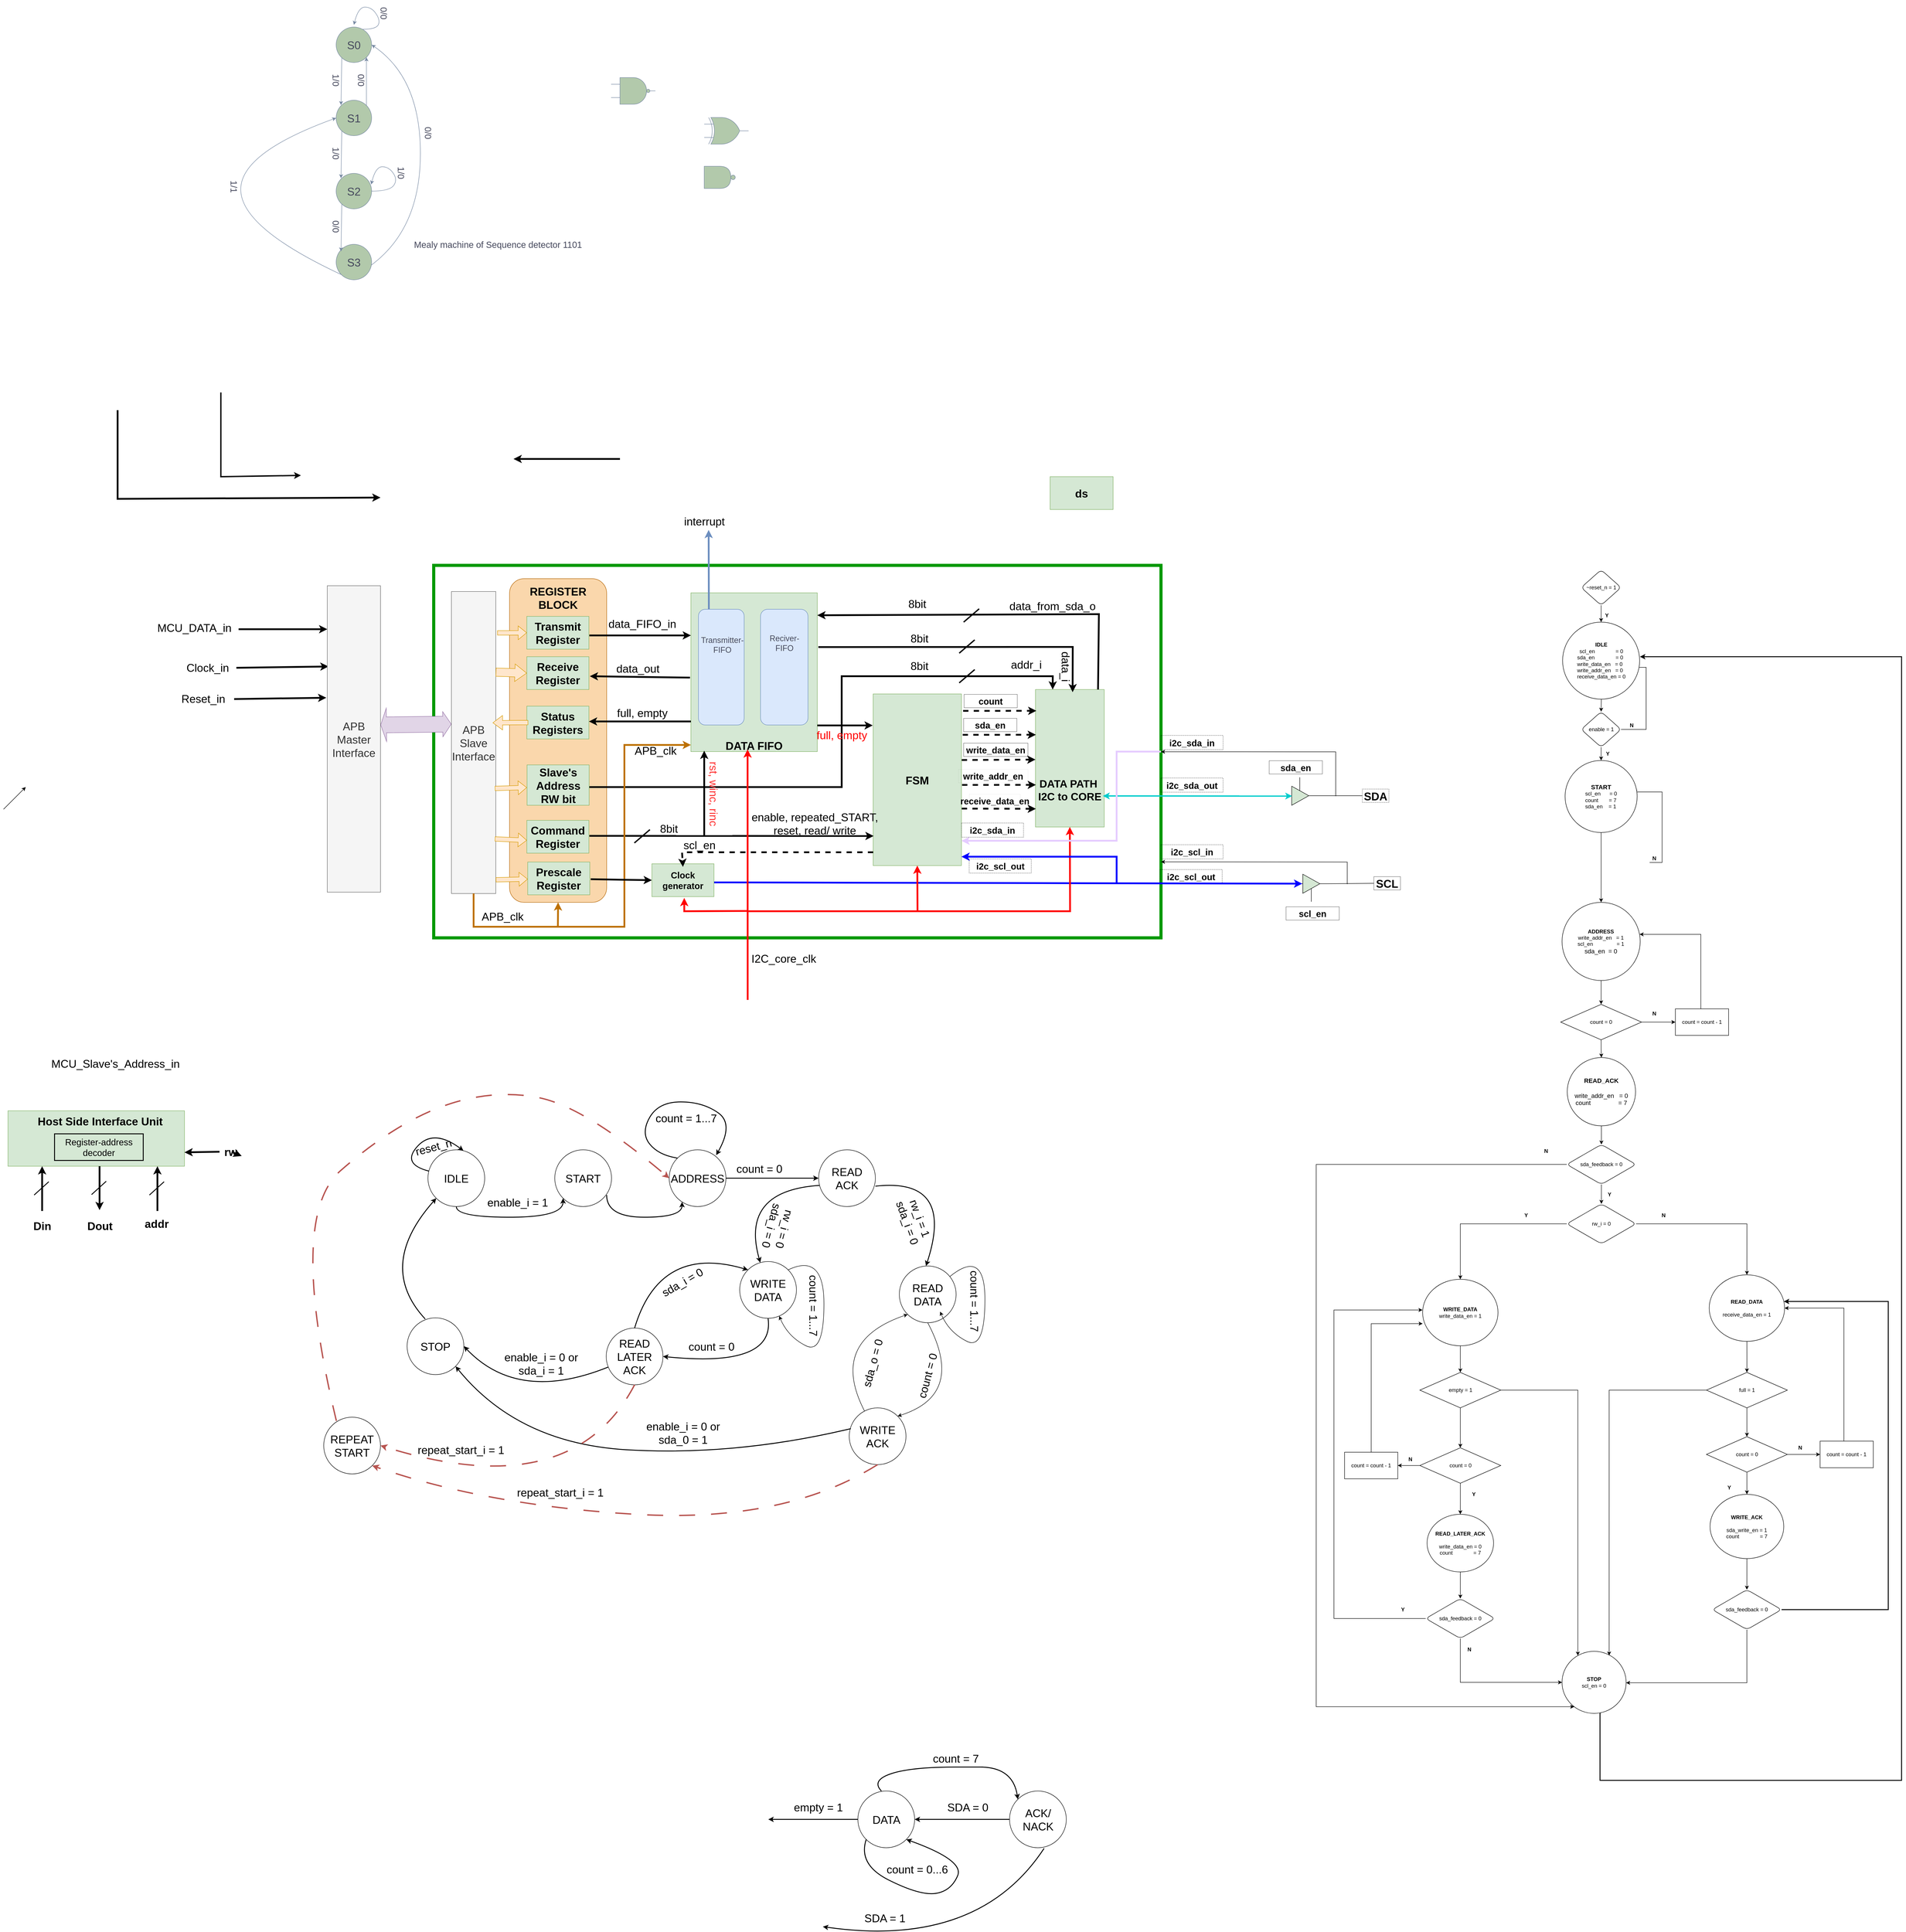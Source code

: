 <mxfile version="22.1.18" type="device">
  <diagram name="Trang-1" id="pc0_SMCpFhRSUeNbsRl_">
    <mxGraphModel dx="5207" dy="4988" grid="1" gridSize="10" guides="1" tooltips="1" connect="1" arrows="1" fold="1" page="1" pageScale="1" pageWidth="2339" pageHeight="3300" math="0" shadow="0">
      <root>
        <mxCell id="0" />
        <mxCell id="1" parent="0" />
        <mxCell id="uphHMgpwfu_c5si8wk-m-4" value="" style="rounded=0;whiteSpace=wrap;html=1;strokeWidth=7;strokeColor=#009900;" parent="1" vertex="1">
          <mxGeometry x="-40" y="1120" width="1640" height="840" as="geometry" />
        </mxCell>
        <mxCell id="j0UZZ1icfNPakO2Ul2Tb-5" value="" style="rounded=1;whiteSpace=wrap;html=1;fillColor=#fad7ac;strokeColor=#b46504;" parent="1" vertex="1">
          <mxGeometry x="131" y="1150" width="219" height="730" as="geometry" />
        </mxCell>
        <mxCell id="uphHMgpwfu_c5si8wk-m-97" value="&lt;font style=&quot;font-size: 24px;&quot;&gt;&lt;br&gt;&lt;br&gt;&lt;br&gt;&lt;br&gt;&lt;br&gt;&lt;b&gt;DATA PATH&amp;nbsp;&lt;br&gt;I2C to CORE&lt;br&gt;&lt;/b&gt;&lt;/font&gt;" style="rounded=0;whiteSpace=wrap;html=1;labelBackgroundColor=none;fillColor=#d5e8d4;strokeColor=#82b366;" parent="1" vertex="1">
          <mxGeometry x="1317" y="1400" width="155" height="310" as="geometry" />
        </mxCell>
        <mxCell id="bBZ-wAXzRBOv0_ZfPute-43" value="" style="rounded=0;whiteSpace=wrap;html=1;" parent="1" vertex="1">
          <mxGeometry x="-883" y="2366" width="180" height="80" as="geometry" />
        </mxCell>
        <mxCell id="bBZ-wAXzRBOv0_ZfPute-6" value="&lt;font style=&quot;font-size: 25px;&quot;&gt;&lt;br&gt;&lt;br&gt;&lt;br&gt;&lt;br&gt;&lt;br&gt;&lt;br&gt;&lt;br&gt;&lt;br&gt;&lt;br&gt;&lt;br&gt;&lt;br&gt;&lt;b&gt;DATA FIFO&lt;/b&gt;&lt;/font&gt;" style="rounded=0;whiteSpace=wrap;html=1;labelBackgroundColor=none;fillColor=#d5e8d4;strokeColor=#82b366;" parent="1" vertex="1">
          <mxGeometry x="540" y="1182" width="285" height="358" as="geometry" />
        </mxCell>
        <mxCell id="Rr5YWh4DMf4vkRN0JD29-5" value="" style="shape=delay;whiteSpace=wrap;html=1;labelBackgroundColor=none;fillColor=#B2C9AB;strokeColor=#788AA3;fontColor=#46495D;" parent="1" vertex="1">
          <mxGeometry x="570" y="220" width="60" height="50" as="geometry" />
        </mxCell>
        <mxCell id="Rr5YWh4DMf4vkRN0JD29-6" value="" style="ellipse;whiteSpace=wrap;html=1;aspect=fixed;labelBackgroundColor=none;fillColor=#B2C9AB;strokeColor=#788AA3;fontColor=#46495D;" parent="1" vertex="1">
          <mxGeometry x="630" y="240" width="10" height="10" as="geometry" />
        </mxCell>
        <mxCell id="Rr5YWh4DMf4vkRN0JD29-7" value="" style="verticalLabelPosition=bottom;shadow=0;dashed=0;align=center;html=1;verticalAlign=top;shape=mxgraph.electrical.logic_gates.logic_gate;operation=xor;labelBackgroundColor=none;fillColor=#B2C9AB;strokeColor=#788AA3;fontColor=#46495D;" parent="1" vertex="1">
          <mxGeometry x="570" y="110" width="100" height="60" as="geometry" />
        </mxCell>
        <mxCell id="YVQRLz4pznDJOpVKvqPq-1" value="" style="ellipse;whiteSpace=wrap;html=1;aspect=fixed;labelBackgroundColor=none;fillColor=#B2C9AB;strokeColor=#788AA3;fontColor=#46495D;" parent="1" vertex="1">
          <mxGeometry x="-260" y="-94" width="80" height="80" as="geometry" />
        </mxCell>
        <mxCell id="YVQRLz4pznDJOpVKvqPq-2" value="&lt;font style=&quot;font-size: 25px;&quot;&gt;S0&lt;/font&gt;" style="text;html=1;strokeColor=none;fillColor=none;align=center;verticalAlign=middle;whiteSpace=wrap;rounded=0;labelBackgroundColor=none;fontColor=#46495D;" parent="1" vertex="1">
          <mxGeometry x="-250" y="-69" width="60" height="30" as="geometry" />
        </mxCell>
        <mxCell id="YVQRLz4pznDJOpVKvqPq-3" value="" style="ellipse;whiteSpace=wrap;html=1;aspect=fixed;labelBackgroundColor=none;fillColor=#B2C9AB;strokeColor=#788AA3;fontColor=#46495D;" parent="1" vertex="1">
          <mxGeometry x="-260" y="71" width="80" height="80" as="geometry" />
        </mxCell>
        <mxCell id="YVQRLz4pznDJOpVKvqPq-4" value="&lt;span style=&quot;font-size: 25px;&quot;&gt;S1&lt;/span&gt;" style="text;html=1;strokeColor=none;fillColor=none;align=center;verticalAlign=middle;whiteSpace=wrap;rounded=0;labelBackgroundColor=none;fontColor=#46495D;" parent="1" vertex="1">
          <mxGeometry x="-250" y="96" width="60" height="30" as="geometry" />
        </mxCell>
        <mxCell id="YVQRLz4pznDJOpVKvqPq-5" value="" style="ellipse;whiteSpace=wrap;html=1;aspect=fixed;labelBackgroundColor=none;fillColor=#B2C9AB;strokeColor=#788AA3;fontColor=#46495D;" parent="1" vertex="1">
          <mxGeometry x="-260" y="236" width="80" height="80" as="geometry" />
        </mxCell>
        <mxCell id="YVQRLz4pznDJOpVKvqPq-6" value="&lt;font style=&quot;font-size: 25px;&quot;&gt;S2&lt;/font&gt;" style="text;html=1;strokeColor=none;fillColor=none;align=center;verticalAlign=middle;whiteSpace=wrap;rounded=0;labelBackgroundColor=none;fontColor=#46495D;" parent="1" vertex="1">
          <mxGeometry x="-250" y="261" width="60" height="30" as="geometry" />
        </mxCell>
        <mxCell id="YVQRLz4pznDJOpVKvqPq-7" value="" style="ellipse;whiteSpace=wrap;html=1;aspect=fixed;labelBackgroundColor=none;fillColor=#B2C9AB;strokeColor=#788AA3;fontColor=#46495D;" parent="1" vertex="1">
          <mxGeometry x="-260" y="396" width="80" height="80" as="geometry" />
        </mxCell>
        <mxCell id="YVQRLz4pznDJOpVKvqPq-8" value="&lt;font style=&quot;font-size: 25px;&quot;&gt;S3&lt;/font&gt;" style="text;html=1;strokeColor=none;fillColor=none;align=center;verticalAlign=middle;whiteSpace=wrap;rounded=0;labelBackgroundColor=none;fontColor=#46495D;" parent="1" vertex="1">
          <mxGeometry x="-250" y="421" width="60" height="30" as="geometry" />
        </mxCell>
        <mxCell id="YVQRLz4pznDJOpVKvqPq-9" value="" style="endArrow=classic;html=1;rounded=0;exitX=0;exitY=1;exitDx=0;exitDy=0;labelBackgroundColor=none;strokeColor=#788AA3;fontColor=default;" parent="1" edge="1">
          <mxGeometry width="50" height="50" relative="1" as="geometry">
            <mxPoint x="-247.284" y="-24.716" as="sourcePoint" />
            <mxPoint x="-249" y="82" as="targetPoint" />
          </mxGeometry>
        </mxCell>
        <mxCell id="YVQRLz4pznDJOpVKvqPq-10" value="&lt;font style=&quot;font-size: 20px;&quot;&gt;1/0&lt;/font&gt;" style="text;html=1;strokeColor=none;fillColor=none;align=center;verticalAlign=middle;whiteSpace=wrap;rounded=0;rotation=90;labelBackgroundColor=none;fontColor=#46495D;" parent="1" vertex="1">
          <mxGeometry x="-290" y="11" width="60" height="30" as="geometry" />
        </mxCell>
        <mxCell id="YVQRLz4pznDJOpVKvqPq-12" value="" style="verticalLabelPosition=bottom;shadow=0;dashed=0;align=center;html=1;verticalAlign=top;shape=mxgraph.electrical.logic_gates.logic_gate;operation=and;negating=1;negSize=0.15;labelBackgroundColor=none;fillColor=#B2C9AB;strokeColor=#788AA3;fontColor=#46495D;" parent="1" vertex="1">
          <mxGeometry x="360" y="20" width="100" height="60" as="geometry" />
        </mxCell>
        <mxCell id="YVQRLz4pznDJOpVKvqPq-13" value="" style="curved=1;endArrow=classic;html=1;rounded=0;labelBackgroundColor=none;strokeColor=#788AA3;fontColor=default;" parent="1" edge="1">
          <mxGeometry width="50" height="50" relative="1" as="geometry">
            <mxPoint x="-200" y="-89" as="sourcePoint" />
            <mxPoint x="-220" y="-99" as="targetPoint" />
            <Array as="points">
              <mxPoint x="-170" y="-89" />
              <mxPoint x="-160" y="-109" />
              <mxPoint x="-180" y="-139" />
              <mxPoint x="-210" y="-139" />
            </Array>
          </mxGeometry>
        </mxCell>
        <mxCell id="YVQRLz4pznDJOpVKvqPq-14" value="&lt;font style=&quot;font-size: 20px;&quot;&gt;0/0&lt;/font&gt;" style="text;html=1;strokeColor=none;fillColor=none;align=center;verticalAlign=middle;whiteSpace=wrap;rounded=0;rotation=90;labelBackgroundColor=none;fontColor=#46495D;" parent="1" vertex="1">
          <mxGeometry x="-182" y="-140" width="60" height="30" as="geometry" />
        </mxCell>
        <mxCell id="YVQRLz4pznDJOpVKvqPq-15" value="" style="endArrow=classic;html=1;rounded=0;curved=1;entryX=1;entryY=1;entryDx=0;entryDy=0;exitX=1;exitY=0;exitDx=0;exitDy=0;labelBackgroundColor=none;strokeColor=#788AA3;fontColor=default;" parent="1" source="YVQRLz4pznDJOpVKvqPq-3" target="YVQRLz4pznDJOpVKvqPq-1" edge="1">
          <mxGeometry width="50" height="50" relative="1" as="geometry">
            <mxPoint x="40" y="61" as="sourcePoint" />
            <mxPoint x="-192" y="82" as="targetPoint" />
          </mxGeometry>
        </mxCell>
        <mxCell id="YVQRLz4pznDJOpVKvqPq-16" value="&lt;font style=&quot;font-size: 20px;&quot;&gt;0/0&lt;/font&gt;" style="text;html=1;strokeColor=none;fillColor=none;align=center;verticalAlign=middle;whiteSpace=wrap;rounded=0;rotation=90;labelBackgroundColor=none;fontColor=#46495D;" parent="1" vertex="1">
          <mxGeometry x="-233" y="11" width="60" height="30" as="geometry" />
        </mxCell>
        <mxCell id="YVQRLz4pznDJOpVKvqPq-17" value="" style="endArrow=classic;html=1;rounded=0;exitX=0;exitY=1;exitDx=0;exitDy=0;labelBackgroundColor=none;strokeColor=#788AA3;fontColor=default;" parent="1" edge="1">
          <mxGeometry width="50" height="50" relative="1" as="geometry">
            <mxPoint x="-247.284" y="140.284" as="sourcePoint" />
            <mxPoint x="-249" y="247" as="targetPoint" />
          </mxGeometry>
        </mxCell>
        <mxCell id="YVQRLz4pznDJOpVKvqPq-18" value="&lt;font style=&quot;font-size: 20px;&quot;&gt;1/0&lt;/font&gt;" style="text;html=1;strokeColor=none;fillColor=none;align=center;verticalAlign=middle;whiteSpace=wrap;rounded=0;rotation=90;labelBackgroundColor=none;fontColor=#46495D;" parent="1" vertex="1">
          <mxGeometry x="-290" y="176" width="60" height="30" as="geometry" />
        </mxCell>
        <mxCell id="YVQRLz4pznDJOpVKvqPq-19" value="" style="endArrow=classic;html=1;rounded=0;exitX=0;exitY=1;exitDx=0;exitDy=0;labelBackgroundColor=none;strokeColor=#788AA3;fontColor=default;" parent="1" edge="1">
          <mxGeometry width="50" height="50" relative="1" as="geometry">
            <mxPoint x="-247.284" y="305.284" as="sourcePoint" />
            <mxPoint x="-249" y="412" as="targetPoint" />
          </mxGeometry>
        </mxCell>
        <mxCell id="YVQRLz4pznDJOpVKvqPq-20" value="&lt;font style=&quot;font-size: 20px;&quot;&gt;0/0&lt;/font&gt;" style="text;html=1;strokeColor=none;fillColor=none;align=center;verticalAlign=middle;whiteSpace=wrap;rounded=0;rotation=90;labelBackgroundColor=none;fontColor=#46495D;" parent="1" vertex="1">
          <mxGeometry x="-290" y="341" width="60" height="30" as="geometry" />
        </mxCell>
        <mxCell id="YVQRLz4pznDJOpVKvqPq-21" value="" style="curved=1;endArrow=classic;html=1;rounded=0;exitX=1;exitY=0.5;exitDx=0;exitDy=0;labelBackgroundColor=none;strokeColor=#788AA3;fontColor=default;" parent="1" source="YVQRLz4pznDJOpVKvqPq-5" edge="1">
          <mxGeometry width="50" height="50" relative="1" as="geometry">
            <mxPoint x="-161" y="271" as="sourcePoint" />
            <mxPoint x="-181" y="261" as="targetPoint" />
            <Array as="points">
              <mxPoint x="-140" y="276" />
              <mxPoint x="-121" y="251" />
              <mxPoint x="-141" y="221" />
              <mxPoint x="-171" y="221" />
            </Array>
          </mxGeometry>
        </mxCell>
        <mxCell id="YVQRLz4pznDJOpVKvqPq-22" value="&lt;font style=&quot;font-size: 20px;&quot;&gt;1/0&lt;/font&gt;" style="text;html=1;strokeColor=none;fillColor=none;align=center;verticalAlign=middle;whiteSpace=wrap;rounded=0;rotation=90;labelBackgroundColor=none;fontColor=#46495D;" parent="1" vertex="1">
          <mxGeometry x="-143" y="220" width="60" height="30" as="geometry" />
        </mxCell>
        <mxCell id="YVQRLz4pznDJOpVKvqPq-23" value="" style="curved=1;endArrow=classic;html=1;rounded=0;exitX=0;exitY=1;exitDx=0;exitDy=0;entryX=0;entryY=0.5;entryDx=0;entryDy=0;labelBackgroundColor=none;strokeColor=#788AA3;fontColor=default;" parent="1" source="YVQRLz4pznDJOpVKvqPq-7" target="YVQRLz4pznDJOpVKvqPq-3" edge="1">
          <mxGeometry width="50" height="50" relative="1" as="geometry">
            <mxPoint x="-60" y="211" as="sourcePoint" />
            <mxPoint x="-420" y="91" as="targetPoint" />
            <Array as="points">
              <mxPoint x="-470" y="361" />
              <mxPoint x="-480" y="191" />
            </Array>
          </mxGeometry>
        </mxCell>
        <mxCell id="YVQRLz4pznDJOpVKvqPq-24" value="&lt;font style=&quot;font-size: 20px;&quot;&gt;1/1&lt;/font&gt;" style="text;html=1;strokeColor=none;fillColor=none;align=center;verticalAlign=middle;whiteSpace=wrap;rounded=0;rotation=90;labelBackgroundColor=none;fontColor=#46495D;" parent="1" vertex="1">
          <mxGeometry x="-520" y="251" width="60" height="30" as="geometry" />
        </mxCell>
        <mxCell id="YVQRLz4pznDJOpVKvqPq-25" value="" style="curved=1;endArrow=classic;html=1;rounded=0;exitX=0.988;exitY=0.588;exitDx=0;exitDy=0;entryX=1;entryY=0.5;entryDx=0;entryDy=0;exitPerimeter=0;labelBackgroundColor=none;strokeColor=#788AA3;fontColor=default;" parent="1" source="YVQRLz4pznDJOpVKvqPq-7" target="YVQRLz4pznDJOpVKvqPq-1" edge="1">
          <mxGeometry width="50" height="50" relative="1" as="geometry">
            <mxPoint x="-128" y="474" as="sourcePoint" />
            <mxPoint x="-140" y="121" as="targetPoint" />
            <Array as="points">
              <mxPoint x="-70" y="361" />
              <mxPoint x="-70" y="21" />
            </Array>
          </mxGeometry>
        </mxCell>
        <mxCell id="YVQRLz4pznDJOpVKvqPq-27" value="&lt;font style=&quot;font-size: 20px;&quot;&gt;0/0&lt;/font&gt;" style="text;html=1;strokeColor=none;fillColor=none;align=center;verticalAlign=middle;whiteSpace=wrap;rounded=0;rotation=90;labelBackgroundColor=none;fontColor=#46495D;" parent="1" vertex="1">
          <mxGeometry x="-82" y="130" width="60" height="30" as="geometry" />
        </mxCell>
        <mxCell id="YVQRLz4pznDJOpVKvqPq-29" value="&lt;span style=&quot;font-size: 20px;&quot;&gt;Mealy machine of Sequence detector 1101&lt;/span&gt;" style="text;html=1;strokeColor=none;fillColor=none;align=center;verticalAlign=middle;whiteSpace=wrap;rounded=0;rotation=0;labelBackgroundColor=none;fontColor=#46495D;" parent="1" vertex="1">
          <mxGeometry x="-120" y="381" width="450" height="30" as="geometry" />
        </mxCell>
        <mxCell id="bBZ-wAXzRBOv0_ZfPute-4" value="" style="rounded=1;whiteSpace=wrap;html=1;direction=south;labelBackgroundColor=none;fillColor=#dae8fc;strokeColor=#6c8ebf;" parent="1" vertex="1">
          <mxGeometry x="557" y="1219" width="103" height="261" as="geometry" />
        </mxCell>
        <mxCell id="bBZ-wAXzRBOv0_ZfPute-5" value="" style="rounded=1;whiteSpace=wrap;html=1;direction=south;labelBackgroundColor=none;fillColor=#dae8fc;strokeColor=#6c8ebf;" parent="1" vertex="1">
          <mxGeometry x="697" y="1219" width="107" height="261" as="geometry" />
        </mxCell>
        <mxCell id="bBZ-wAXzRBOv0_ZfPute-7" value="&lt;font style=&quot;font-size: 18px;&quot;&gt;Transmitter-FIFO&lt;/font&gt;" style="text;html=1;strokeColor=none;fillColor=none;align=center;verticalAlign=middle;whiteSpace=wrap;rounded=0;labelBackgroundColor=none;fontColor=#46495D;" parent="1" vertex="1">
          <mxGeometry x="558" y="1264" width="106" height="72" as="geometry" />
        </mxCell>
        <mxCell id="bBZ-wAXzRBOv0_ZfPute-8" value="&lt;font style=&quot;font-size: 18px;&quot;&gt;Reciver-FIFO&lt;/font&gt;" style="text;html=1;strokeColor=none;fillColor=none;align=center;verticalAlign=middle;whiteSpace=wrap;rounded=0;labelBackgroundColor=none;fontColor=#46495D;" parent="1" vertex="1">
          <mxGeometry x="698" y="1260" width="106" height="72" as="geometry" />
        </mxCell>
        <mxCell id="bBZ-wAXzRBOv0_ZfPute-10" value="&lt;font style=&quot;font-size: 25px;&quot;&gt;&lt;b&gt;FSM&lt;/b&gt;&lt;/font&gt;" style="rounded=0;whiteSpace=wrap;html=1;labelBackgroundColor=none;fillColor=#d5e8d4;strokeColor=#82b366;" parent="1" vertex="1">
          <mxGeometry x="951" y="1410" width="199" height="387" as="geometry" />
        </mxCell>
        <mxCell id="bBZ-wAXzRBOv0_ZfPute-11" value="" style="rounded=0;whiteSpace=wrap;html=1;labelBackgroundColor=none;fillColor=#d5e8d4;strokeColor=#82b366;" parent="1" vertex="1">
          <mxGeometry x="-1000" y="2350" width="398" height="125" as="geometry" />
        </mxCell>
        <mxCell id="bBZ-wAXzRBOv0_ZfPute-15" value="" style="verticalLabelPosition=bottom;shadow=0;dashed=0;align=center;html=1;verticalAlign=top;shape=mxgraph.electrical.logic_gates.buffer2;fillColor=#d5e8d4;strokeColor=#000000;" parent="1" vertex="1">
          <mxGeometry x="1882" y="1618" width="64" height="43" as="geometry" />
        </mxCell>
        <mxCell id="bBZ-wAXzRBOv0_ZfPute-23" value="" style="verticalLabelPosition=bottom;shadow=0;dashed=0;align=center;html=1;verticalAlign=top;shape=mxgraph.electrical.logic_gates.buffer2;fillColor=#d5e8d4;strokeColor=#000000;" parent="1" vertex="1">
          <mxGeometry x="1907" y="1816.5" width="64" height="43" as="geometry" />
        </mxCell>
        <mxCell id="bBZ-wAXzRBOv0_ZfPute-31" value="" style="endArrow=none;html=1;rounded=0;fillColor=#d5e8d4;strokeColor=#000000;" parent="1" edge="1">
          <mxGeometry width="50" height="50" relative="1" as="geometry">
            <mxPoint x="1913" y="1628" as="sourcePoint" />
            <mxPoint x="1913" y="1598" as="targetPoint" />
          </mxGeometry>
        </mxCell>
        <mxCell id="bBZ-wAXzRBOv0_ZfPute-32" value="" style="endArrow=none;html=1;rounded=0;fillColor=#d5e8d4;strokeColor=#000000;" parent="1" edge="1">
          <mxGeometry width="50" height="50" relative="1" as="geometry">
            <mxPoint x="1939" y="1878.5" as="sourcePoint" />
            <mxPoint x="1939" y="1848.5" as="targetPoint" />
          </mxGeometry>
        </mxCell>
        <mxCell id="bBZ-wAXzRBOv0_ZfPute-33" value="&lt;font style=&quot;font-size: 25px;&quot;&gt;&lt;b&gt;SDA&lt;/b&gt;&lt;/font&gt;" style="text;html=1;strokeColor=#000000;fillColor=none;align=center;verticalAlign=middle;whiteSpace=wrap;rounded=0;dashed=1;dashPattern=1 2;" parent="1" vertex="1">
          <mxGeometry x="2054" y="1624.5" width="60" height="30" as="geometry" />
        </mxCell>
        <mxCell id="bBZ-wAXzRBOv0_ZfPute-34" value="&lt;font style=&quot;font-size: 25px;&quot;&gt;&lt;b&gt;SCL&lt;/b&gt;&lt;/font&gt;" style="text;html=1;strokeColor=#000000;fillColor=none;align=center;verticalAlign=middle;whiteSpace=wrap;rounded=0;dashed=1;dashPattern=1 1;" parent="1" vertex="1">
          <mxGeometry x="2080" y="1822" width="60" height="30" as="geometry" />
        </mxCell>
        <mxCell id="bBZ-wAXzRBOv0_ZfPute-42" value="&lt;font style=&quot;font-size: 20px;&quot;&gt;Register-address decoder&lt;/font&gt;" style="text;html=1;strokeColor=default;fillColor=none;align=center;verticalAlign=middle;whiteSpace=wrap;rounded=0;strokeWidth=2;" parent="1" vertex="1">
          <mxGeometry x="-895" y="2402" width="200" height="60" as="geometry" />
        </mxCell>
        <mxCell id="bBZ-wAXzRBOv0_ZfPute-44" value="&lt;font style=&quot;font-size: 25px;&quot;&gt;&lt;b&gt;Host Side Interface Unit&lt;/b&gt;&lt;/font&gt;" style="text;html=1;strokeColor=none;fillColor=none;align=center;verticalAlign=middle;whiteSpace=wrap;rounded=0;" parent="1" vertex="1">
          <mxGeometry x="-941" y="2358" width="298" height="30" as="geometry" />
        </mxCell>
        <mxCell id="bBZ-wAXzRBOv0_ZfPute-45" value="" style="endArrow=classic;html=1;rounded=0;strokeWidth=4;" parent="1" edge="1">
          <mxGeometry width="50" height="50" relative="1" as="geometry">
            <mxPoint x="-923" y="2576" as="sourcePoint" />
            <mxPoint x="-923" y="2475" as="targetPoint" />
          </mxGeometry>
        </mxCell>
        <mxCell id="bBZ-wAXzRBOv0_ZfPute-46" value="" style="endArrow=none;html=1;rounded=0;strokeWidth=2;" parent="1" edge="1">
          <mxGeometry width="50" height="50" relative="1" as="geometry">
            <mxPoint x="-941" y="2540" as="sourcePoint" />
            <mxPoint x="-908" y="2510" as="targetPoint" />
          </mxGeometry>
        </mxCell>
        <mxCell id="bBZ-wAXzRBOv0_ZfPute-47" value="" style="endArrow=classic;html=1;rounded=0;strokeWidth=4;" parent="1" edge="1">
          <mxGeometry width="50" height="50" relative="1" as="geometry">
            <mxPoint x="-663" y="2576" as="sourcePoint" />
            <mxPoint x="-663" y="2475" as="targetPoint" />
          </mxGeometry>
        </mxCell>
        <mxCell id="bBZ-wAXzRBOv0_ZfPute-48" value="" style="endArrow=none;html=1;rounded=0;strokeWidth=2;" parent="1" edge="1">
          <mxGeometry width="50" height="50" relative="1" as="geometry">
            <mxPoint x="-681" y="2540" as="sourcePoint" />
            <mxPoint x="-648" y="2510" as="targetPoint" />
          </mxGeometry>
        </mxCell>
        <mxCell id="bBZ-wAXzRBOv0_ZfPute-49" value="" style="endArrow=classic;html=1;rounded=0;strokeWidth=4;movable=1;resizable=1;rotatable=1;deletable=1;editable=1;locked=0;connectable=1;" parent="1" edge="1">
          <mxGeometry width="50" height="50" relative="1" as="geometry">
            <mxPoint x="-793.5" y="2475" as="sourcePoint" />
            <mxPoint x="-793.5" y="2574" as="targetPoint" />
          </mxGeometry>
        </mxCell>
        <mxCell id="bBZ-wAXzRBOv0_ZfPute-50" value="" style="endArrow=none;html=1;rounded=0;strokeWidth=2;movable=1;resizable=1;rotatable=1;deletable=1;editable=1;locked=0;connectable=1;" parent="1" edge="1">
          <mxGeometry width="50" height="50" relative="1" as="geometry">
            <mxPoint x="-811.5" y="2539" as="sourcePoint" />
            <mxPoint x="-778.5" y="2509" as="targetPoint" />
          </mxGeometry>
        </mxCell>
        <mxCell id="bBZ-wAXzRBOv0_ZfPute-52" value="" style="endArrow=classic;html=1;rounded=0;strokeWidth=4;entryX=1;entryY=0.75;entryDx=0;entryDy=0;" parent="1" source="bBZ-wAXzRBOv0_ZfPute-54" target="bBZ-wAXzRBOv0_ZfPute-11" edge="1">
          <mxGeometry width="50" height="50" relative="1" as="geometry">
            <mxPoint x="-493" y="2444" as="sourcePoint" />
            <mxPoint x="-547.5" y="2449" as="targetPoint" />
          </mxGeometry>
        </mxCell>
        <mxCell id="uphHMgpwfu_c5si8wk-m-1" value="" style="endArrow=classic;html=1;rounded=0;" parent="1" edge="1">
          <mxGeometry width="50" height="50" relative="1" as="geometry">
            <mxPoint x="-1010" y="1670" as="sourcePoint" />
            <mxPoint x="-960" y="1620" as="targetPoint" />
          </mxGeometry>
        </mxCell>
        <mxCell id="uphHMgpwfu_c5si8wk-m-2" value="&lt;b&gt;&lt;font style=&quot;font-size: 25px;&quot;&gt;Din&lt;/font&gt;&lt;/b&gt;" style="text;html=1;align=center;verticalAlign=middle;resizable=0;points=[];autosize=1;strokeColor=none;fillColor=none;" parent="1" vertex="1">
          <mxGeometry x="-953" y="2589" width="60" height="40" as="geometry" />
        </mxCell>
        <mxCell id="uphHMgpwfu_c5si8wk-m-5" value="&lt;b&gt;&lt;font style=&quot;font-size: 25px;&quot;&gt;Dout&lt;/font&gt;&lt;/b&gt;" style="text;html=1;align=center;verticalAlign=middle;resizable=0;points=[];autosize=1;strokeColor=none;fillColor=none;" parent="1" vertex="1">
          <mxGeometry x="-833" y="2589" width="80" height="40" as="geometry" />
        </mxCell>
        <mxCell id="uphHMgpwfu_c5si8wk-m-6" value="&lt;b&gt;&lt;font style=&quot;font-size: 25px;&quot;&gt;addr&lt;/font&gt;&lt;/b&gt;" style="text;html=1;align=center;verticalAlign=middle;resizable=0;points=[];autosize=1;strokeColor=none;fillColor=none;" parent="1" vertex="1">
          <mxGeometry x="-705" y="2584" width="80" height="40" as="geometry" />
        </mxCell>
        <mxCell id="uphHMgpwfu_c5si8wk-m-9" value="&lt;font size=&quot;1&quot; style=&quot;&quot;&gt;&lt;b style=&quot;font-size: 20px;&quot;&gt;i2c_sda_out&lt;/b&gt;&lt;/font&gt;" style="text;html=1;strokeColor=#000000;fillColor=none;align=center;verticalAlign=middle;whiteSpace=wrap;rounded=0;dashed=1;dashPattern=1 2;" parent="1" vertex="1">
          <mxGeometry x="1600" y="1599.5" width="140" height="32" as="geometry" />
        </mxCell>
        <mxCell id="uphHMgpwfu_c5si8wk-m-10" value="&lt;font size=&quot;1&quot; style=&quot;&quot;&gt;&lt;b style=&quot;font-size: 20px;&quot;&gt;i2c_scl_out&lt;/b&gt;&lt;/font&gt;" style="text;html=1;strokeColor=#000000;fillColor=none;align=center;verticalAlign=middle;whiteSpace=wrap;rounded=0;dashed=1;dashPattern=1 2;" parent="1" vertex="1">
          <mxGeometry x="1598" y="1806" width="140" height="32" as="geometry" />
        </mxCell>
        <mxCell id="uphHMgpwfu_c5si8wk-m-12" value="" style="endArrow=classic;startArrow=classic;html=1;rounded=0;strokeWidth=3;strokeColor=#00CCCC;entryX=0.214;entryY=0.518;entryDx=0;entryDy=0;entryPerimeter=0;" parent="1" edge="1" target="bBZ-wAXzRBOv0_ZfPute-15">
          <mxGeometry width="50" height="50" relative="1" as="geometry">
            <mxPoint x="1469" y="1640" as="sourcePoint" />
            <mxPoint x="1809" y="1643" as="targetPoint" />
            <Array as="points" />
          </mxGeometry>
        </mxCell>
        <mxCell id="uphHMgpwfu_c5si8wk-m-14" value="&lt;font size=&quot;1&quot; style=&quot;&quot;&gt;&lt;b style=&quot;font-size: 20px;&quot;&gt;receive_data_en&lt;/b&gt;&lt;/font&gt;" style="text;html=1;strokeColor=#000000;fillColor=none;align=center;verticalAlign=middle;whiteSpace=wrap;rounded=0;dashed=1;dashPattern=1 1;strokeWidth=0;" parent="1" vertex="1">
          <mxGeometry x="1167.5" y="1636" width="115" height="30" as="geometry" />
        </mxCell>
        <mxCell id="uphHMgpwfu_c5si8wk-m-15" value="&lt;font size=&quot;1&quot; style=&quot;&quot;&gt;&lt;b style=&quot;font-size: 20px;&quot;&gt;write_data_en&lt;/b&gt;&lt;/font&gt;" style="text;html=1;strokeColor=#000000;fillColor=none;align=center;verticalAlign=middle;whiteSpace=wrap;rounded=0;dashed=1;dashPattern=1 1;" parent="1" vertex="1">
          <mxGeometry x="1155" y="1521" width="145" height="30" as="geometry" />
        </mxCell>
        <mxCell id="uphHMgpwfu_c5si8wk-m-18" value="" style="endArrow=classic;html=1;rounded=0;strokeWidth=4;" parent="1" edge="1">
          <mxGeometry width="50" height="50" relative="1" as="geometry">
            <mxPoint x="-480" y="1264" as="sourcePoint" />
            <mxPoint x="-280" y="1264" as="targetPoint" />
          </mxGeometry>
        </mxCell>
        <mxCell id="uphHMgpwfu_c5si8wk-m-25" value="&lt;font style=&quot;font-size: 25px;&quot;&gt;MCU_Slave&#39;s_Address_in&lt;/font&gt;" style="text;html=1;align=center;verticalAlign=middle;resizable=0;points=[];autosize=1;strokeColor=none;fillColor=none;" parent="1" vertex="1">
          <mxGeometry x="-913" y="2223" width="310" height="40" as="geometry" />
        </mxCell>
        <mxCell id="uphHMgpwfu_c5si8wk-m-26" value="&lt;font style=&quot;font-size: 25px;&quot;&gt;Clock_in&lt;/font&gt;" style="text;html=1;align=center;verticalAlign=middle;resizable=0;points=[];autosize=1;strokeColor=none;fillColor=none;" parent="1" vertex="1">
          <mxGeometry x="-610" y="1329.5" width="120" height="40" as="geometry" />
        </mxCell>
        <mxCell id="uphHMgpwfu_c5si8wk-m-27" value="" style="endArrow=classic;html=1;rounded=0;strokeWidth=4;entryX=0.006;entryY=0.891;entryDx=0;entryDy=0;entryPerimeter=0;" parent="1" edge="1">
          <mxGeometry width="50" height="50" relative="1" as="geometry">
            <mxPoint x="-485" y="1350.94" as="sourcePoint" />
            <mxPoint x="-277.206" y="1348.051" as="targetPoint" />
          </mxGeometry>
        </mxCell>
        <mxCell id="uphHMgpwfu_c5si8wk-m-28" value="&lt;font style=&quot;font-size: 25px;&quot;&gt;Reset_in&lt;/font&gt;" style="text;html=1;align=center;verticalAlign=middle;resizable=0;points=[];autosize=1;strokeColor=none;fillColor=none;" parent="1" vertex="1">
          <mxGeometry x="-620" y="1400" width="120" height="40" as="geometry" />
        </mxCell>
        <mxCell id="uphHMgpwfu_c5si8wk-m-29" value="" style="endArrow=classic;html=1;rounded=0;strokeWidth=4;entryX=0.006;entryY=0.891;entryDx=0;entryDy=0;entryPerimeter=0;" parent="1" edge="1">
          <mxGeometry width="50" height="50" relative="1" as="geometry">
            <mxPoint x="-490" y="1421.44" as="sourcePoint" />
            <mxPoint x="-282.206" y="1418.551" as="targetPoint" />
          </mxGeometry>
        </mxCell>
        <mxCell id="uphHMgpwfu_c5si8wk-m-30" value="" style="endArrow=classic;html=1;rounded=0;strokeWidth=4;exitX=0;exitY=0.75;exitDx=0;exitDy=0;fillColor=#dae8fc;strokeColor=#6c8ebf;" parent="1" edge="1">
          <mxGeometry width="50" height="50" relative="1" as="geometry">
            <mxPoint x="580.5" y="1219" as="sourcePoint" />
            <mxPoint x="580" y="1040" as="targetPoint" />
          </mxGeometry>
        </mxCell>
        <mxCell id="uphHMgpwfu_c5si8wk-m-31" value="&lt;font style=&quot;font-size: 25px;&quot;&gt;interrupt&lt;/font&gt;" style="text;html=1;align=center;verticalAlign=middle;resizable=0;points=[];autosize=1;strokeColor=none;fillColor=none;" parent="1" vertex="1">
          <mxGeometry x="510" y="1000" width="120" height="40" as="geometry" />
        </mxCell>
        <mxCell id="uphHMgpwfu_c5si8wk-m-36" value="" style="endArrow=classic;html=1;rounded=0;strokeWidth=4;fillColor=#1ba1e2;strokeColor=#0000FF;entryX=0.18;entryY=0.496;entryDx=0;entryDy=0;entryPerimeter=0;" parent="1" edge="1" target="bBZ-wAXzRBOv0_ZfPute-23">
          <mxGeometry width="50" height="50" relative="1" as="geometry">
            <mxPoint x="592" y="1834.944" as="sourcePoint" />
            <mxPoint x="1768" y="1840" as="targetPoint" />
          </mxGeometry>
        </mxCell>
        <mxCell id="uphHMgpwfu_c5si8wk-m-38" value="" style="endArrow=classic;html=1;rounded=0;strokeWidth=4;entryX=0.006;entryY=0.891;entryDx=0;entryDy=0;entryPerimeter=0;" parent="1" edge="1">
          <mxGeometry width="50" height="50" relative="1" as="geometry">
            <mxPoint x="-752.79" y="770" as="sourcePoint" />
            <mxPoint x="-159.996" y="967.111" as="targetPoint" />
            <Array as="points">
              <mxPoint x="-752.79" y="970" />
            </Array>
          </mxGeometry>
        </mxCell>
        <mxCell id="uphHMgpwfu_c5si8wk-m-45" style="edgeStyle=orthogonalEdgeStyle;rounded=0;orthogonalLoop=1;jettySize=auto;html=1;entryX=0;entryY=1;entryDx=0;entryDy=0;strokeWidth=2;curved=1;" parent="1" source="uphHMgpwfu_c5si8wk-m-39" target="uphHMgpwfu_c5si8wk-m-40" edge="1">
          <mxGeometry relative="1" as="geometry">
            <Array as="points">
              <mxPoint x="11" y="2590" />
              <mxPoint x="252" y="2590" />
            </Array>
          </mxGeometry>
        </mxCell>
        <mxCell id="uphHMgpwfu_c5si8wk-m-39" value="&lt;font style=&quot;font-size: 25px;&quot;&gt;IDLE&lt;/font&gt;" style="ellipse;whiteSpace=wrap;html=1;aspect=fixed;" parent="1" vertex="1">
          <mxGeometry x="-53" y="2438" width="128" height="128" as="geometry" />
        </mxCell>
        <mxCell id="uphHMgpwfu_c5si8wk-m-46" style="edgeStyle=orthogonalEdgeStyle;rounded=0;orthogonalLoop=1;jettySize=auto;html=1;strokeWidth=2;curved=1;" parent="1" target="uphHMgpwfu_c5si8wk-m-41" edge="1">
          <mxGeometry relative="1" as="geometry">
            <mxPoint x="350.0" y="2540" as="sourcePoint" />
            <mxPoint x="480.0" y="2540" as="targetPoint" />
            <Array as="points">
              <mxPoint x="350" y="2590" />
              <mxPoint x="520" y="2590" />
            </Array>
          </mxGeometry>
        </mxCell>
        <mxCell id="uphHMgpwfu_c5si8wk-m-40" value="&lt;font style=&quot;font-size: 25px;&quot;&gt;START&lt;/font&gt;" style="ellipse;whiteSpace=wrap;html=1;aspect=fixed;" parent="1" vertex="1">
          <mxGeometry x="233" y="2438" width="128" height="128" as="geometry" />
        </mxCell>
        <mxCell id="uphHMgpwfu_c5si8wk-m-56" style="edgeStyle=orthogonalEdgeStyle;rounded=0;orthogonalLoop=1;jettySize=auto;html=1;entryX=0;entryY=0.5;entryDx=0;entryDy=0;strokeWidth=2;" parent="1" source="uphHMgpwfu_c5si8wk-m-41" target="uphHMgpwfu_c5si8wk-m-42" edge="1">
          <mxGeometry relative="1" as="geometry" />
        </mxCell>
        <mxCell id="uphHMgpwfu_c5si8wk-m-41" value="&lt;span style=&quot;font-size: 25px;&quot;&gt;ADDRESS&lt;/span&gt;" style="ellipse;whiteSpace=wrap;html=1;aspect=fixed;" parent="1" vertex="1">
          <mxGeometry x="491" y="2438" width="128" height="128" as="geometry" />
        </mxCell>
        <mxCell id="uphHMgpwfu_c5si8wk-m-42" value="&lt;font style=&quot;font-size: 25px;&quot;&gt;READ&lt;br&gt;ACK&lt;br&gt;&lt;/font&gt;" style="ellipse;whiteSpace=wrap;html=1;aspect=fixed;" parent="1" vertex="1">
          <mxGeometry x="828" y="2438" width="128" height="128" as="geometry" />
        </mxCell>
        <mxCell id="uphHMgpwfu_c5si8wk-m-43" value="" style="curved=1;endArrow=classic;html=1;rounded=0;entryX=0.625;entryY=0.016;entryDx=0;entryDy=0;entryPerimeter=0;strokeWidth=2;" parent="1" source="uphHMgpwfu_c5si8wk-m-39" target="uphHMgpwfu_c5si8wk-m-39" edge="1">
          <mxGeometry width="50" height="50" relative="1" as="geometry">
            <mxPoint x="-43" y="2420" as="sourcePoint" />
            <mxPoint x="-73" y="2320" as="targetPoint" />
            <Array as="points">
              <mxPoint x="-113" y="2470" />
              <mxPoint x="-40" y="2390" />
            </Array>
          </mxGeometry>
        </mxCell>
        <mxCell id="uphHMgpwfu_c5si8wk-m-44" value="&lt;font style=&quot;font-size: 25px;&quot;&gt;reset_n&lt;/font&gt;" style="text;html=1;align=center;verticalAlign=middle;resizable=0;points=[];autosize=1;strokeColor=none;fillColor=none;rotation=-15;" parent="1" vertex="1">
          <mxGeometry x="-96" y="2411" width="110" height="40" as="geometry" />
        </mxCell>
        <mxCell id="uphHMgpwfu_c5si8wk-m-47" value="" style="curved=1;endArrow=classic;html=1;rounded=0;entryX=0.625;entryY=0.016;entryDx=0;entryDy=0;entryPerimeter=0;strokeWidth=2;exitX=0;exitY=0;exitDx=0;exitDy=0;" parent="1" source="uphHMgpwfu_c5si8wk-m-41" edge="1">
          <mxGeometry width="50" height="50" relative="1" as="geometry">
            <mxPoint x="527" y="2430" as="sourcePoint" />
            <mxPoint x="597" y="2450" as="targetPoint" />
            <Array as="points">
              <mxPoint x="467" y="2450" />
              <mxPoint x="427" y="2400" />
              <mxPoint x="467" y="2330" />
              <mxPoint x="567" y="2330" />
              <mxPoint x="637" y="2380" />
            </Array>
          </mxGeometry>
        </mxCell>
        <mxCell id="uphHMgpwfu_c5si8wk-m-55" style="edgeStyle=orthogonalEdgeStyle;rounded=0;orthogonalLoop=1;jettySize=auto;html=1;strokeWidth=2;" parent="1" source="uphHMgpwfu_c5si8wk-m-49" target="uphHMgpwfu_c5si8wk-m-52" edge="1">
          <mxGeometry relative="1" as="geometry" />
        </mxCell>
        <mxCell id="uphHMgpwfu_c5si8wk-m-49" value="&lt;font style=&quot;font-size: 25px;&quot;&gt;ACK/&lt;br&gt;NACK&lt;br&gt;&lt;/font&gt;" style="ellipse;whiteSpace=wrap;html=1;aspect=fixed;" parent="1" vertex="1">
          <mxGeometry x="1258.5" y="3884" width="128" height="128" as="geometry" />
        </mxCell>
        <mxCell id="uphHMgpwfu_c5si8wk-m-59" style="edgeStyle=orthogonalEdgeStyle;rounded=0;orthogonalLoop=1;jettySize=auto;html=1;strokeWidth=2;" parent="1" source="uphHMgpwfu_c5si8wk-m-52" edge="1">
          <mxGeometry relative="1" as="geometry">
            <mxPoint x="714.5" y="3948.0" as="targetPoint" />
          </mxGeometry>
        </mxCell>
        <mxCell id="uphHMgpwfu_c5si8wk-m-52" value="&lt;span style=&quot;font-size: 25px;&quot;&gt;DATA&lt;/span&gt;" style="ellipse;whiteSpace=wrap;html=1;aspect=fixed;" parent="1" vertex="1">
          <mxGeometry x="916.5" y="3884" width="128" height="128" as="geometry" />
        </mxCell>
        <mxCell id="uphHMgpwfu_c5si8wk-m-54" value="" style="curved=1;endArrow=classic;html=1;rounded=0;entryX=1;entryY=1;entryDx=0;entryDy=0;exitX=0;exitY=1;exitDx=0;exitDy=0;strokeWidth=2;" parent="1" source="uphHMgpwfu_c5si8wk-m-52" target="uphHMgpwfu_c5si8wk-m-52" edge="1">
          <mxGeometry width="50" height="50" relative="1" as="geometry">
            <mxPoint x="1006.5" y="4180" as="sourcePoint" />
            <mxPoint x="1056.5" y="4130" as="targetPoint" />
            <Array as="points">
              <mxPoint x="916.5" y="4050" />
              <mxPoint x="1056.5" y="4120" />
              <mxPoint x="1126.5" y="4110" />
              <mxPoint x="1156.5" y="4040" />
            </Array>
          </mxGeometry>
        </mxCell>
        <mxCell id="uphHMgpwfu_c5si8wk-m-58" value="&lt;font style=&quot;font-size: 25px;&quot;&gt;STOP&lt;/font&gt;" style="ellipse;whiteSpace=wrap;html=1;aspect=fixed;" parent="1" vertex="1">
          <mxGeometry x="-100" y="2817" width="128" height="128" as="geometry" />
        </mxCell>
        <mxCell id="uphHMgpwfu_c5si8wk-m-60" value="&lt;font style=&quot;font-size: 25px;&quot;&gt;enable_i = 1&lt;/font&gt;" style="text;html=1;align=center;verticalAlign=middle;resizable=0;points=[];autosize=1;strokeColor=none;fillColor=none;" parent="1" vertex="1">
          <mxGeometry x="69" y="2536" width="160" height="40" as="geometry" />
        </mxCell>
        <mxCell id="uphHMgpwfu_c5si8wk-m-63" value="&lt;font style=&quot;font-size: 25px;&quot;&gt;SDA = 0&lt;/font&gt;" style="text;html=1;align=center;verticalAlign=middle;resizable=0;points=[];autosize=1;strokeColor=none;fillColor=none;" parent="1" vertex="1">
          <mxGeometry x="1103.5" y="3900" width="120" height="40" as="geometry" />
        </mxCell>
        <mxCell id="uphHMgpwfu_c5si8wk-m-67" value="" style="curved=1;endArrow=classic;html=1;rounded=0;exitX=0.609;exitY=1.01;exitDx=0;exitDy=0;exitPerimeter=0;strokeWidth=2;" parent="1" source="uphHMgpwfu_c5si8wk-m-49" edge="1">
          <mxGeometry width="50" height="50" relative="1" as="geometry">
            <mxPoint x="137.5" y="3760" as="sourcePoint" />
            <mxPoint x="837.5" y="4190" as="targetPoint" />
            <Array as="points">
              <mxPoint x="1187.5" y="4240" />
            </Array>
          </mxGeometry>
        </mxCell>
        <mxCell id="uphHMgpwfu_c5si8wk-m-68" value="&lt;font style=&quot;font-size: 25px;&quot;&gt;SDA = 1&lt;/font&gt;" style="text;html=1;align=center;verticalAlign=middle;resizable=0;points=[];autosize=1;strokeColor=none;fillColor=none;" parent="1" vertex="1">
          <mxGeometry x="916.5" y="4150" width="120" height="40" as="geometry" />
        </mxCell>
        <mxCell id="uphHMgpwfu_c5si8wk-m-72" value="" style="endArrow=classic;html=1;rounded=0;strokeWidth=3;" parent="1" edge="1">
          <mxGeometry width="50" height="50" relative="1" as="geometry">
            <mxPoint x="-520" y="730" as="sourcePoint" />
            <mxPoint x="-339.5" y="917.118" as="targetPoint" />
            <Array as="points">
              <mxPoint x="-520" y="920" />
            </Array>
          </mxGeometry>
        </mxCell>
        <mxCell id="uphHMgpwfu_c5si8wk-m-79" value="&lt;span style=&quot;font-size: 25px;&quot;&gt;scl_en&lt;/span&gt;" style="text;html=1;align=center;verticalAlign=middle;resizable=0;points=[];autosize=1;strokeColor=none;fillColor=none;" parent="1" vertex="1">
          <mxGeometry x="509" y="1730" width="100" height="40" as="geometry" />
        </mxCell>
        <mxCell id="uphHMgpwfu_c5si8wk-m-81" value="&lt;font style=&quot;font-size: 25px;&quot;&gt;count = 1...7&lt;/font&gt;" style="text;html=1;align=center;verticalAlign=middle;resizable=0;points=[];autosize=1;strokeColor=none;fillColor=none;" parent="1" vertex="1">
          <mxGeometry x="449" y="2346" width="160" height="40" as="geometry" />
        </mxCell>
        <mxCell id="uphHMgpwfu_c5si8wk-m-82" value="&lt;font style=&quot;font-size: 25px;&quot;&gt;count = 0&lt;/font&gt;" style="text;html=1;align=center;verticalAlign=middle;resizable=0;points=[];autosize=1;strokeColor=none;fillColor=none;" parent="1" vertex="1">
          <mxGeometry x="629" y="2460" width="130" height="40" as="geometry" />
        </mxCell>
        <mxCell id="uphHMgpwfu_c5si8wk-m-83" value="&lt;font style=&quot;font-size: 25px;&quot;&gt;count = 0...6&lt;/font&gt;" style="text;html=1;align=center;verticalAlign=middle;resizable=0;points=[];autosize=1;strokeColor=none;fillColor=none;" parent="1" vertex="1">
          <mxGeometry x="969.5" y="4040" width="160" height="40" as="geometry" />
        </mxCell>
        <mxCell id="uphHMgpwfu_c5si8wk-m-84" value="" style="curved=1;endArrow=classic;html=1;rounded=0;entryX=0;entryY=0;entryDx=0;entryDy=0;strokeWidth=2;" parent="1" target="uphHMgpwfu_c5si8wk-m-49" edge="1">
          <mxGeometry width="50" height="50" relative="1" as="geometry">
            <mxPoint x="969.5" y="3884" as="sourcePoint" />
            <mxPoint x="1019.5" y="3834" as="targetPoint" />
            <Array as="points">
              <mxPoint x="946.5" y="3860" />
              <mxPoint x="1036.5" y="3830" />
              <mxPoint x="1236.5" y="3830" />
              <mxPoint x="1116.5" y="3830" />
              <mxPoint x="1266.5" y="3830" />
            </Array>
          </mxGeometry>
        </mxCell>
        <mxCell id="uphHMgpwfu_c5si8wk-m-85" value="&lt;font style=&quot;font-size: 25px;&quot;&gt;count = 7&lt;/font&gt;" style="text;html=1;align=center;verticalAlign=middle;resizable=0;points=[];autosize=1;strokeColor=none;fillColor=none;" parent="1" vertex="1">
          <mxGeometry x="1071.5" y="3790" width="130" height="40" as="geometry" />
        </mxCell>
        <mxCell id="uphHMgpwfu_c5si8wk-m-86" value="&lt;font style=&quot;font-size: 25px;&quot;&gt;empty = 1&lt;/font&gt;" style="text;html=1;align=center;verticalAlign=middle;resizable=0;points=[];autosize=1;strokeColor=none;fillColor=none;" parent="1" vertex="1">
          <mxGeometry x="761.5" y="3900" width="130" height="40" as="geometry" />
        </mxCell>
        <mxCell id="uphHMgpwfu_c5si8wk-m-92" value="" style="endArrow=classic;html=1;rounded=0;strokeWidth=4;entryX=1;entryY=0.75;entryDx=0;entryDy=0;" parent="1" target="bBZ-wAXzRBOv0_ZfPute-54" edge="1">
          <mxGeometry width="50" height="50" relative="1" as="geometry">
            <mxPoint x="-493" y="2444" as="sourcePoint" />
            <mxPoint x="-602" y="2444" as="targetPoint" />
          </mxGeometry>
        </mxCell>
        <mxCell id="bBZ-wAXzRBOv0_ZfPute-54" value="&lt;b&gt;&lt;font style=&quot;font-size: 25px;&quot;&gt;rw&lt;/font&gt;&lt;/b&gt;" style="text;html=1;align=center;verticalAlign=middle;resizable=0;points=[];autosize=1;strokeColor=none;fillColor=none;" parent="1" vertex="1">
          <mxGeometry x="-523" y="2422" width="50" height="40" as="geometry" />
        </mxCell>
        <mxCell id="uphHMgpwfu_c5si8wk-m-94" value="&lt;font style=&quot;font-size: 25px;&quot;&gt;APB&lt;br&gt;Master&lt;br&gt;Interface&lt;br&gt;&lt;/font&gt;" style="rounded=0;whiteSpace=wrap;html=1;fillColor=#f5f5f5;fontColor=#333333;strokeColor=#666666;" parent="1" vertex="1">
          <mxGeometry x="-280" y="1166" width="120" height="691" as="geometry" />
        </mxCell>
        <mxCell id="uphHMgpwfu_c5si8wk-m-95" value="&lt;font style=&quot;font-size: 25px;&quot;&gt;APB&lt;br&gt;Slave&lt;br&gt;Interface&lt;/font&gt;" style="rounded=0;whiteSpace=wrap;html=1;fillColor=#f5f5f5;fontColor=#333333;strokeColor=#666666;" parent="1" vertex="1">
          <mxGeometry y="1179" width="100" height="681" as="geometry" />
        </mxCell>
        <mxCell id="uphHMgpwfu_c5si8wk-m-98" value="&lt;span style=&quot;font-size: 25px;&quot;&gt;MCU_DATA_in&lt;/span&gt;" style="text;html=1;align=center;verticalAlign=middle;resizable=0;points=[];autosize=1;strokeColor=none;fillColor=none;" parent="1" vertex="1">
          <mxGeometry x="-675" y="1240" width="190" height="40" as="geometry" />
        </mxCell>
        <mxCell id="uphHMgpwfu_c5si8wk-m-99" value="" style="shape=flexArrow;endArrow=classic;startArrow=classic;html=1;rounded=0;entryX=0;entryY=0.25;entryDx=0;entryDy=0;startWidth=38.571;startSize=3.957;width=35.714;exitX=1;exitY=0.25;exitDx=0;exitDy=0;fillColor=#e1d5e7;strokeColor=#9673a6;" parent="1" edge="1">
          <mxGeometry width="100" height="100" relative="1" as="geometry">
            <mxPoint x="-160" y="1479.75" as="sourcePoint" />
            <mxPoint y="1478" as="targetPoint" />
          </mxGeometry>
        </mxCell>
        <mxCell id="uphHMgpwfu_c5si8wk-m-101" value="&lt;b style=&quot;font-size: 25px;&quot;&gt;&lt;font style=&quot;font-size: 25px;&quot;&gt;Transmit&lt;br&gt;Register&lt;br&gt;&lt;/font&gt;&lt;/b&gt;" style="rounded=0;whiteSpace=wrap;html=1;labelBackgroundColor=none;fillColor=#d5e8d4;strokeColor=#82b366;" parent="1" vertex="1">
          <mxGeometry x="170" y="1235" width="140" height="74" as="geometry" />
        </mxCell>
        <mxCell id="uphHMgpwfu_c5si8wk-m-102" value="&lt;b style=&quot;font-size: 25px;&quot;&gt;&lt;font style=&quot;font-size: 25px;&quot;&gt;Receive&lt;br&gt;Register&lt;br&gt;&lt;/font&gt;&lt;/b&gt;" style="rounded=0;whiteSpace=wrap;html=1;labelBackgroundColor=none;fillColor=#d5e8d4;strokeColor=#82b366;" parent="1" vertex="1">
          <mxGeometry x="170" y="1326" width="140" height="74" as="geometry" />
        </mxCell>
        <mxCell id="uphHMgpwfu_c5si8wk-m-103" value="" style="shape=flexArrow;endArrow=classic;html=1;rounded=0;fillColor=#ffe6cc;strokeColor=#d79b00;entryX=0;entryY=0.5;entryDx=0;entryDy=0;exitX=1.034;exitY=0.137;exitDx=0;exitDy=0;exitPerimeter=0;" parent="1" source="uphHMgpwfu_c5si8wk-m-95" target="uphHMgpwfu_c5si8wk-m-101" edge="1">
          <mxGeometry width="50" height="50" relative="1" as="geometry">
            <mxPoint x="-90" y="1120" as="sourcePoint" />
            <mxPoint x="170" y="1240" as="targetPoint" />
          </mxGeometry>
        </mxCell>
        <mxCell id="uphHMgpwfu_c5si8wk-m-104" value="" style="shape=flexArrow;endArrow=classic;html=1;rounded=0;fillColor=#ffe6cc;strokeColor=#d79b00;width=18.571;endSize=8.486;entryX=0;entryY=0.5;entryDx=0;entryDy=0;exitX=0.999;exitY=0.267;exitDx=0;exitDy=0;exitPerimeter=0;" parent="1" source="uphHMgpwfu_c5si8wk-m-95" target="uphHMgpwfu_c5si8wk-m-102" edge="1">
          <mxGeometry width="50" height="50" relative="1" as="geometry">
            <mxPoint x="-190" y="1090" as="sourcePoint" />
            <mxPoint x="180" y="1370" as="targetPoint" />
          </mxGeometry>
        </mxCell>
        <mxCell id="uphHMgpwfu_c5si8wk-m-105" value="&lt;b style=&quot;font-size: 25px;&quot;&gt;&lt;font style=&quot;font-size: 25px;&quot;&gt;Status&lt;br&gt;Registers&lt;br&gt;&lt;/font&gt;&lt;/b&gt;" style="rounded=0;whiteSpace=wrap;html=1;labelBackgroundColor=none;fillColor=#d5e8d4;strokeColor=#82b366;" parent="1" vertex="1">
          <mxGeometry x="170" y="1437.5" width="140" height="74" as="geometry" />
        </mxCell>
        <mxCell id="uphHMgpwfu_c5si8wk-m-106" value="" style="shape=flexArrow;endArrow=classic;html=1;rounded=0;exitX=0;exitY=0.5;exitDx=0;exitDy=0;endWidth=21.429;endSize=6.914;fillColor=#ffe6cc;strokeColor=#d79b00;" parent="1" edge="1">
          <mxGeometry width="50" height="50" relative="1" as="geometry">
            <mxPoint x="173" y="1474.5" as="sourcePoint" />
            <mxPoint x="93" y="1475" as="targetPoint" />
          </mxGeometry>
        </mxCell>
        <mxCell id="uphHMgpwfu_c5si8wk-m-107" value="&lt;b style=&quot;font-size: 25px;&quot;&gt;&lt;font style=&quot;font-size: 25px;&quot;&gt;Command&lt;br&gt;Register&lt;br&gt;&lt;/font&gt;&lt;/b&gt;" style="rounded=0;whiteSpace=wrap;html=1;labelBackgroundColor=none;fillColor=#d5e8d4;strokeColor=#82b366;" parent="1" vertex="1">
          <mxGeometry x="170" y="1695" width="140" height="74" as="geometry" />
        </mxCell>
        <mxCell id="uphHMgpwfu_c5si8wk-m-108" value="" style="shape=flexArrow;endArrow=classic;html=1;rounded=0;exitX=0.984;exitY=0.317;exitDx=0;exitDy=0;exitPerimeter=0;fillColor=#ffe6cc;strokeColor=#d79b00;" parent="1" edge="1">
          <mxGeometry width="50" height="50" relative="1" as="geometry">
            <mxPoint x="98" y="1737" as="sourcePoint" />
            <mxPoint x="170" y="1740.042" as="targetPoint" />
          </mxGeometry>
        </mxCell>
        <mxCell id="uphHMgpwfu_c5si8wk-m-109" value="&lt;b style=&quot;font-size: 25px;&quot;&gt;&lt;font style=&quot;font-size: 25px;&quot;&gt;Prescale&lt;br&gt;Register&lt;br&gt;&lt;/font&gt;&lt;/b&gt;" style="rounded=0;whiteSpace=wrap;html=1;labelBackgroundColor=none;fillColor=#d5e8d4;strokeColor=#82b366;" parent="1" vertex="1">
          <mxGeometry x="172" y="1789" width="140" height="74" as="geometry" />
        </mxCell>
        <mxCell id="uphHMgpwfu_c5si8wk-m-110" value="" style="shape=flexArrow;endArrow=classic;html=1;rounded=0;exitX=0.984;exitY=0.317;exitDx=0;exitDy=0;exitPerimeter=0;fillColor=#ffe6cc;strokeColor=#d79b00;" parent="1" target="uphHMgpwfu_c5si8wk-m-109" edge="1">
          <mxGeometry width="50" height="50" relative="1" as="geometry">
            <mxPoint x="100" y="1829" as="sourcePoint" />
            <mxPoint x="182" y="1833" as="targetPoint" />
          </mxGeometry>
        </mxCell>
        <mxCell id="uphHMgpwfu_c5si8wk-m-112" value="" style="endArrow=classic;html=1;rounded=0;strokeWidth=4;" parent="1" edge="1">
          <mxGeometry width="50" height="50" relative="1" as="geometry">
            <mxPoint x="311" y="1278" as="sourcePoint" />
            <mxPoint x="540" y="1278" as="targetPoint" />
          </mxGeometry>
        </mxCell>
        <mxCell id="uphHMgpwfu_c5si8wk-m-113" value="" style="endArrow=classic;html=1;rounded=0;strokeWidth=4;" parent="1" edge="1">
          <mxGeometry width="50" height="50" relative="1" as="geometry">
            <mxPoint x="825" y="1481" as="sourcePoint" />
            <mxPoint x="950" y="1481" as="targetPoint" />
          </mxGeometry>
        </mxCell>
        <mxCell id="uphHMgpwfu_c5si8wk-m-114" value="" style="endArrow=classic;html=1;rounded=0;strokeWidth=4;" parent="1" edge="1">
          <mxGeometry width="50" height="50" relative="1" as="geometry">
            <mxPoint x="380" y="880" as="sourcePoint" />
            <mxPoint x="140" y="880" as="targetPoint" />
          </mxGeometry>
        </mxCell>
        <mxCell id="uphHMgpwfu_c5si8wk-m-115" value="" style="endArrow=classic;html=1;rounded=0;strokeWidth=4;exitX=-0.014;exitY=0.534;exitDx=0;exitDy=0;exitPerimeter=0;" parent="1" edge="1">
          <mxGeometry width="50" height="50" relative="1" as="geometry">
            <mxPoint x="538.01" y="1373.172" as="sourcePoint" />
            <mxPoint x="312" y="1370" as="targetPoint" />
            <Array as="points" />
          </mxGeometry>
        </mxCell>
        <mxCell id="uphHMgpwfu_c5si8wk-m-116" value="" style="endArrow=classic;html=1;rounded=0;strokeWidth=4;" parent="1" edge="1">
          <mxGeometry width="50" height="50" relative="1" as="geometry">
            <mxPoint x="540" y="1472" as="sourcePoint" />
            <mxPoint x="310" y="1472" as="targetPoint" />
          </mxGeometry>
        </mxCell>
        <mxCell id="uphHMgpwfu_c5si8wk-m-117" value="&lt;font style=&quot;font-size: 25px;&quot;&gt;data_out&lt;/font&gt;" style="text;html=1;align=center;verticalAlign=middle;resizable=0;points=[];autosize=1;strokeColor=none;fillColor=none;" parent="1" vertex="1">
          <mxGeometry x="360" y="1332" width="120" height="40" as="geometry" />
        </mxCell>
        <mxCell id="uphHMgpwfu_c5si8wk-m-118" value="&lt;font style=&quot;font-size: 25px;&quot;&gt;full, empty&lt;/font&gt;" style="text;html=1;align=center;verticalAlign=middle;resizable=0;points=[];autosize=1;strokeColor=none;fillColor=none;" parent="1" vertex="1">
          <mxGeometry x="360" y="1432" width="140" height="40" as="geometry" />
        </mxCell>
        <mxCell id="uphHMgpwfu_c5si8wk-m-121" value="&lt;b style=&quot;font-size: 25px;&quot;&gt;&lt;font style=&quot;font-size: 25px;&quot;&gt;Slave&#39;s&lt;br&gt;Address&lt;br&gt;RW bit&lt;br&gt;&lt;/font&gt;&lt;/b&gt;" style="rounded=0;whiteSpace=wrap;html=1;labelBackgroundColor=none;fillColor=#d5e8d4;strokeColor=#82b366;" parent="1" vertex="1">
          <mxGeometry x="170.5" y="1570" width="140" height="91" as="geometry" />
        </mxCell>
        <mxCell id="uphHMgpwfu_c5si8wk-m-122" value="" style="endArrow=classic;html=1;rounded=0;strokeWidth=4;entryX=0.25;entryY=0;entryDx=0;entryDy=0;" parent="1" target="uphHMgpwfu_c5si8wk-m-97" edge="1">
          <mxGeometry width="50" height="50" relative="1" as="geometry">
            <mxPoint x="311" y="1620" as="sourcePoint" />
            <mxPoint x="952.003" y="1620.29" as="targetPoint" />
            <Array as="points">
              <mxPoint x="880" y="1620" />
              <mxPoint x="880" y="1370" />
              <mxPoint x="1356" y="1370" />
            </Array>
          </mxGeometry>
        </mxCell>
        <mxCell id="uphHMgpwfu_c5si8wk-m-123" value="" style="shape=flexArrow;endArrow=classic;html=1;rounded=0;exitX=0.984;exitY=0.317;exitDx=0;exitDy=0;exitPerimeter=0;fillColor=#ffe6cc;strokeColor=#d79b00;" parent="1" edge="1">
          <mxGeometry width="50" height="50" relative="1" as="geometry">
            <mxPoint x="98" y="1623" as="sourcePoint" />
            <mxPoint x="170" y="1621" as="targetPoint" />
          </mxGeometry>
        </mxCell>
        <mxCell id="uphHMgpwfu_c5si8wk-m-124" value="" style="endArrow=classic;html=1;rounded=0;strokeWidth=4;entryX=-0.013;entryY=0.871;entryDx=0;entryDy=0;entryPerimeter=0;" parent="1" source="uphHMgpwfu_c5si8wk-m-71" edge="1">
          <mxGeometry width="50" height="50" relative="1" as="geometry">
            <mxPoint x="314" y="1827.777" as="sourcePoint" />
            <mxPoint x="521.413" y="1830.08" as="targetPoint" />
          </mxGeometry>
        </mxCell>
        <mxCell id="uphHMgpwfu_c5si8wk-m-125" value="" style="endArrow=classic;html=1;rounded=0;strokeWidth=4;entryX=-0.013;entryY=0.871;entryDx=0;entryDy=0;entryPerimeter=0;" parent="1" edge="1">
          <mxGeometry width="50" height="50" relative="1" as="geometry">
            <mxPoint x="311" y="1730" as="sourcePoint" />
            <mxPoint x="952.003" y="1730.29" as="targetPoint" />
          </mxGeometry>
        </mxCell>
        <mxCell id="uphHMgpwfu_c5si8wk-m-128" value="" style="endArrow=classic;html=1;rounded=0;strokeWidth=4;exitX=0.91;exitY=0;exitDx=0;exitDy=0;entryX=1;entryY=0.25;entryDx=0;entryDy=0;exitPerimeter=0;" parent="1" source="uphHMgpwfu_c5si8wk-m-97" edge="1">
          <mxGeometry width="50" height="50" relative="1" as="geometry">
            <mxPoint x="1436.5" y="1461" as="sourcePoint" />
            <mxPoint x="825" y="1232.5" as="targetPoint" />
            <Array as="points">
              <mxPoint x="1460" y="1230" />
            </Array>
          </mxGeometry>
        </mxCell>
        <mxCell id="AZ_mBDf2QWGUp0jg31Dp-1" value="&lt;font style=&quot;font-size: 25px;&quot;&gt;data_FIFO_in&lt;/font&gt;" style="text;html=1;align=center;verticalAlign=middle;resizable=0;points=[];autosize=1;strokeColor=none;fillColor=none;" parent="1" vertex="1">
          <mxGeometry x="340" y="1231" width="180" height="40" as="geometry" />
        </mxCell>
        <mxCell id="AZ_mBDf2QWGUp0jg31Dp-4" value="" style="endArrow=classic;html=1;rounded=0;strokeWidth=4;entryX=0.25;entryY=0;entryDx=0;entryDy=0;exitX=1.008;exitY=0.604;exitDx=0;exitDy=0;exitPerimeter=0;" parent="1" edge="1">
          <mxGeometry width="50" height="50" relative="1" as="geometry">
            <mxPoint x="827.28" y="1304.232" as="sourcePoint" />
            <mxPoint x="1400.75" y="1406" as="targetPoint" />
            <Array as="points">
              <mxPoint x="1401" y="1304" />
            </Array>
          </mxGeometry>
        </mxCell>
        <mxCell id="AZ_mBDf2QWGUp0jg31Dp-5" value="&lt;font style=&quot;font-size: 25px;&quot;&gt;data_i&lt;/font&gt;" style="text;html=1;align=center;verticalAlign=middle;resizable=0;points=[];autosize=1;strokeColor=none;fillColor=none;rotation=90;" parent="1" vertex="1">
          <mxGeometry x="1341" y="1328" width="90" height="40" as="geometry" />
        </mxCell>
        <mxCell id="AZ_mBDf2QWGUp0jg31Dp-6" value="" style="endArrow=classic;html=1;rounded=0;strokeWidth=4;entryX=0;entryY=1;entryDx=0;entryDy=0;fillColor=#f0a30a;strokeColor=#BD7000;" parent="1" edge="1">
          <mxGeometry width="50" height="50" relative="1" as="geometry">
            <mxPoint x="240" y="1935" as="sourcePoint" />
            <mxPoint x="540" y="1525" as="targetPoint" />
            <Array as="points">
              <mxPoint x="390" y="1935" />
              <mxPoint x="390" y="1525" />
            </Array>
          </mxGeometry>
        </mxCell>
        <mxCell id="AZ_mBDf2QWGUp0jg31Dp-7" value="&lt;font style=&quot;font-size: 25px;&quot;&gt;enable, repeated_START,&lt;br&gt;reset, read/ write&lt;/font&gt;" style="text;html=1;align=center;verticalAlign=middle;resizable=0;points=[];autosize=1;strokeColor=none;fillColor=none;" parent="1" vertex="1">
          <mxGeometry x="667" y="1666" width="303" height="72" as="geometry" />
        </mxCell>
        <mxCell id="AZ_mBDf2QWGUp0jg31Dp-8" value="&lt;font style=&quot;font-size: 25px;&quot;&gt;APB_clk&lt;/font&gt;" style="text;html=1;align=center;verticalAlign=middle;resizable=0;points=[];autosize=1;strokeColor=none;fillColor=none;" parent="1" vertex="1">
          <mxGeometry x="58.5" y="1890" width="112" height="42" as="geometry" />
        </mxCell>
        <mxCell id="AZ_mBDf2QWGUp0jg31Dp-9" value="" style="endArrow=classic;html=1;rounded=0;strokeWidth=4;fillColor=#f8cecc;strokeColor=#FF0000;" parent="1" edge="1">
          <mxGeometry width="50" height="50" relative="1" as="geometry">
            <mxPoint x="668" y="2100" as="sourcePoint" />
            <mxPoint x="667.79" y="1535" as="targetPoint" />
            <Array as="points">
              <mxPoint x="667.79" y="1620" />
            </Array>
          </mxGeometry>
        </mxCell>
        <mxCell id="AZ_mBDf2QWGUp0jg31Dp-10" value="&lt;font style=&quot;font-size: 25px;&quot;&gt;I2C_core_clk&lt;/font&gt;" style="text;html=1;align=center;verticalAlign=middle;resizable=0;points=[];autosize=1;strokeColor=none;fillColor=none;" parent="1" vertex="1">
          <mxGeometry x="664" y="1986" width="170" height="40" as="geometry" />
        </mxCell>
        <mxCell id="AZ_mBDf2QWGUp0jg31Dp-11" value="&lt;font style=&quot;font-size: 25px;&quot;&gt;addr_i&lt;/font&gt;" style="text;html=1;align=center;verticalAlign=middle;resizable=0;points=[];autosize=1;strokeColor=none;fillColor=none;rotation=0;" parent="1" vertex="1">
          <mxGeometry x="1251" y="1323" width="90" height="40" as="geometry" />
        </mxCell>
        <mxCell id="AZ_mBDf2QWGUp0jg31Dp-16" value="&lt;font style=&quot;font-size: 25px;&quot;&gt;WRITE&lt;br&gt;DATA&lt;br&gt;&lt;/font&gt;" style="ellipse;whiteSpace=wrap;html=1;aspect=fixed;" parent="1" vertex="1">
          <mxGeometry x="650" y="2690" width="128" height="128" as="geometry" />
        </mxCell>
        <mxCell id="AZ_mBDf2QWGUp0jg31Dp-17" value="&lt;font style=&quot;font-size: 25px;&quot;&gt;READ&lt;br&gt;DATA&lt;br&gt;&lt;/font&gt;" style="ellipse;whiteSpace=wrap;html=1;aspect=fixed;" parent="1" vertex="1">
          <mxGeometry x="1010" y="2700" width="128" height="128" as="geometry" />
        </mxCell>
        <mxCell id="AZ_mBDf2QWGUp0jg31Dp-18" value="" style="curved=1;endArrow=classic;html=1;rounded=0;exitX=0.017;exitY=0.627;exitDx=0;exitDy=0;exitPerimeter=0;strokeWidth=2;" parent="1" source="uphHMgpwfu_c5si8wk-m-42" target="AZ_mBDf2QWGUp0jg31Dp-16" edge="1">
          <mxGeometry width="50" height="50" relative="1" as="geometry">
            <mxPoint x="780" y="2530" as="sourcePoint" />
            <mxPoint x="510" y="2730" as="targetPoint" />
            <Array as="points">
              <mxPoint x="650" y="2530" />
            </Array>
          </mxGeometry>
        </mxCell>
        <mxCell id="AZ_mBDf2QWGUp0jg31Dp-19" value="&lt;span style=&quot;font-size: 25px;&quot;&gt;rw_i = 0&lt;br&gt;sda_i = 0&lt;br&gt;&lt;/span&gt;" style="text;html=1;align=center;verticalAlign=middle;resizable=0;points=[];autosize=1;strokeColor=none;fillColor=none;rotation=105;" parent="1" vertex="1">
          <mxGeometry x="672" y="2578" width="130" height="70" as="geometry" />
        </mxCell>
        <mxCell id="AZ_mBDf2QWGUp0jg31Dp-20" value="" style="curved=1;endArrow=classic;html=1;rounded=0;entryX=0.5;entryY=0;entryDx=0;entryDy=0;strokeWidth=2;" parent="1" edge="1">
          <mxGeometry width="50" height="50" relative="1" as="geometry">
            <mxPoint x="956" y="2520" as="sourcePoint" />
            <mxPoint x="1070.0" y="2700" as="targetPoint" />
            <Array as="points">
              <mxPoint x="1136" y="2500" />
            </Array>
          </mxGeometry>
        </mxCell>
        <mxCell id="AZ_mBDf2QWGUp0jg31Dp-21" value="&lt;span style=&quot;font-size: 25px;&quot;&gt;rw_i = 1&lt;br&gt;sda_i = 0&lt;br&gt;&lt;/span&gt;" style="text;html=1;align=center;verticalAlign=middle;resizable=0;points=[];autosize=1;strokeColor=none;fillColor=none;rotation=70;" parent="1" vertex="1">
          <mxGeometry x="978" y="2562" width="130" height="70" as="geometry" />
        </mxCell>
        <mxCell id="AZ_mBDf2QWGUp0jg31Dp-24" value="" style="curved=1;endArrow=classic;html=1;rounded=0;entryX=0;entryY=1;entryDx=0;entryDy=0;exitX=0.319;exitY=0.02;exitDx=0;exitDy=0;exitPerimeter=0;strokeWidth=2;" parent="1" source="uphHMgpwfu_c5si8wk-m-58" target="uphHMgpwfu_c5si8wk-m-39" edge="1">
          <mxGeometry width="50" height="50" relative="1" as="geometry">
            <mxPoint x="32" y="2600" as="sourcePoint" />
            <mxPoint x="296" y="2746.0" as="targetPoint" />
            <Array as="points">
              <mxPoint x="-170" y="2700" />
            </Array>
          </mxGeometry>
        </mxCell>
        <mxCell id="AZ_mBDf2QWGUp0jg31Dp-25" value="&lt;font style=&quot;font-size: 25px;&quot;&gt;count = 1...7&lt;/font&gt;" style="text;html=1;align=center;verticalAlign=middle;resizable=0;points=[];autosize=1;strokeColor=none;fillColor=none;rotation=90;" parent="1" vertex="1">
          <mxGeometry x="737" y="2769" width="160" height="40" as="geometry" />
        </mxCell>
        <mxCell id="AZ_mBDf2QWGUp0jg31Dp-26" value="&lt;font style=&quot;font-size: 25px;&quot;&gt;READ&lt;br&gt;LATER&lt;br&gt;ACK&lt;br&gt;&lt;/font&gt;" style="ellipse;whiteSpace=wrap;html=1;aspect=fixed;" parent="1" vertex="1">
          <mxGeometry x="349" y="2840" width="128" height="128" as="geometry" />
        </mxCell>
        <mxCell id="AZ_mBDf2QWGUp0jg31Dp-28" value="" style="curved=1;endArrow=classic;html=1;rounded=0;exitX=0.5;exitY=1;exitDx=0;exitDy=0;entryX=1;entryY=0.5;entryDx=0;entryDy=0;strokeWidth=2;" parent="1" source="AZ_mBDf2QWGUp0jg31Dp-16" target="AZ_mBDf2QWGUp0jg31Dp-26" edge="1">
          <mxGeometry width="50" height="50" relative="1" as="geometry">
            <mxPoint x="772" y="2725" as="sourcePoint" />
            <mxPoint x="899" y="2888" as="targetPoint" />
            <Array as="points">
              <mxPoint x="730" y="2930" />
            </Array>
          </mxGeometry>
        </mxCell>
        <mxCell id="AZ_mBDf2QWGUp0jg31Dp-29" value="&lt;font style=&quot;font-size: 25px;&quot;&gt;count = 0&lt;/font&gt;" style="text;html=1;align=center;verticalAlign=middle;resizable=0;points=[];autosize=1;strokeColor=none;fillColor=none;rotation=0;" parent="1" vertex="1">
          <mxGeometry x="521" y="2861" width="130" height="40" as="geometry" />
        </mxCell>
        <mxCell id="AZ_mBDf2QWGUp0jg31Dp-30" value="" style="curved=1;endArrow=classic;html=1;rounded=0;entryX=1;entryY=0.5;entryDx=0;entryDy=0;strokeWidth=2;" parent="1" source="AZ_mBDf2QWGUp0jg31Dp-26" target="uphHMgpwfu_c5si8wk-m-58" edge="1">
          <mxGeometry width="50" height="50" relative="1" as="geometry">
            <mxPoint x="510" y="3060" as="sourcePoint" />
            <mxPoint x="560" y="3010" as="targetPoint" />
            <Array as="points">
              <mxPoint x="150" y="3010" />
            </Array>
          </mxGeometry>
        </mxCell>
        <mxCell id="AZ_mBDf2QWGUp0jg31Dp-31" value="&lt;font style=&quot;font-size: 25px;&quot;&gt;enable_i = 0 or&lt;br&gt;sda_i = 1&lt;br&gt;&lt;/font&gt;" style="text;html=1;align=center;verticalAlign=middle;resizable=0;points=[];autosize=1;strokeColor=none;fillColor=none;" parent="1" vertex="1">
          <mxGeometry x="107" y="2885" width="190" height="70" as="geometry" />
        </mxCell>
        <mxCell id="AZ_mBDf2QWGUp0jg31Dp-32" value="" style="curved=1;endArrow=classic;html=1;rounded=0;exitX=1;exitY=0;exitDx=0;exitDy=0;" parent="1" source="AZ_mBDf2QWGUp0jg31Dp-16" target="AZ_mBDf2QWGUp0jg31Dp-16" edge="1">
          <mxGeometry width="50" height="50" relative="1" as="geometry">
            <mxPoint x="840" y="2950" as="sourcePoint" />
            <mxPoint x="890" y="2900" as="targetPoint" />
            <Array as="points">
              <mxPoint x="840" y="2670" />
              <mxPoint x="840" y="2900" />
              <mxPoint x="759" y="2860" />
            </Array>
          </mxGeometry>
        </mxCell>
        <mxCell id="AZ_mBDf2QWGUp0jg31Dp-33" value="" style="curved=1;endArrow=classic;html=1;rounded=0;strokeWidth=2;entryX=0;entryY=0;entryDx=0;entryDy=0;exitX=0.5;exitY=0;exitDx=0;exitDy=0;" parent="1" source="AZ_mBDf2QWGUp0jg31Dp-26" target="AZ_mBDf2QWGUp0jg31Dp-16" edge="1">
          <mxGeometry width="50" height="50" relative="1" as="geometry">
            <mxPoint x="430" y="2830" as="sourcePoint" />
            <mxPoint x="630" y="2680" as="targetPoint" />
            <Array as="points">
              <mxPoint x="470" y="2650" />
            </Array>
          </mxGeometry>
        </mxCell>
        <mxCell id="AZ_mBDf2QWGUp0jg31Dp-34" value="&lt;font style=&quot;font-size: 25px;&quot;&gt;sda_i = 0&lt;/font&gt;" style="text;html=1;align=center;verticalAlign=middle;resizable=0;points=[];autosize=1;strokeColor=none;fillColor=none;rotation=-30;" parent="1" vertex="1">
          <mxGeometry x="455" y="2716" width="130" height="40" as="geometry" />
        </mxCell>
        <mxCell id="AZ_mBDf2QWGUp0jg31Dp-35" value="&lt;font style=&quot;font-size: 25px;&quot;&gt;count = 1...7&lt;/font&gt;" style="text;html=1;align=center;verticalAlign=middle;resizable=0;points=[];autosize=1;strokeColor=none;fillColor=none;rotation=90;" parent="1" vertex="1">
          <mxGeometry x="1100" y="2759" width="160" height="40" as="geometry" />
        </mxCell>
        <mxCell id="AZ_mBDf2QWGUp0jg31Dp-36" value="" style="curved=1;endArrow=classic;html=1;rounded=0;" parent="1" source="AZ_mBDf2QWGUp0jg31Dp-17" edge="1">
          <mxGeometry width="50" height="50" relative="1" as="geometry">
            <mxPoint x="1122" y="2699" as="sourcePoint" />
            <mxPoint x="1102" y="2803" as="targetPoint" />
            <Array as="points">
              <mxPoint x="1203" y="2660" />
              <mxPoint x="1203" y="2890" />
              <mxPoint x="1122" y="2850" />
            </Array>
          </mxGeometry>
        </mxCell>
        <mxCell id="AZ_mBDf2QWGUp0jg31Dp-37" value="&lt;font style=&quot;font-size: 25px;&quot;&gt;WRITE&lt;br&gt;ACK&lt;br&gt;&lt;/font&gt;" style="ellipse;whiteSpace=wrap;html=1;aspect=fixed;" parent="1" vertex="1">
          <mxGeometry x="897" y="3020" width="128" height="128" as="geometry" />
        </mxCell>
        <mxCell id="AZ_mBDf2QWGUp0jg31Dp-38" value="" style="curved=1;endArrow=classic;html=1;rounded=0;entryX=1;entryY=0;entryDx=0;entryDy=0;exitX=0.5;exitY=1;exitDx=0;exitDy=0;" parent="1" source="AZ_mBDf2QWGUp0jg31Dp-17" target="AZ_mBDf2QWGUp0jg31Dp-37" edge="1">
          <mxGeometry width="50" height="50" relative="1" as="geometry">
            <mxPoint x="700" y="3020" as="sourcePoint" />
            <mxPoint x="1120" y="2980" as="targetPoint" />
            <Array as="points">
              <mxPoint x="1160" y="2990" />
            </Array>
          </mxGeometry>
        </mxCell>
        <mxCell id="AZ_mBDf2QWGUp0jg31Dp-39" value="&lt;font style=&quot;font-size: 25px;&quot;&gt;count = 0&lt;/font&gt;" style="text;html=1;align=center;verticalAlign=middle;resizable=0;points=[];autosize=1;strokeColor=none;fillColor=none;rotation=-75;" parent="1" vertex="1">
          <mxGeometry x="1007.5" y="2928" width="130" height="40" as="geometry" />
        </mxCell>
        <mxCell id="AZ_mBDf2QWGUp0jg31Dp-40" value="" style="curved=1;endArrow=classic;html=1;rounded=0;entryX=0;entryY=1;entryDx=0;entryDy=0;" parent="1" source="AZ_mBDf2QWGUp0jg31Dp-37" target="AZ_mBDf2QWGUp0jg31Dp-17" edge="1">
          <mxGeometry width="50" height="50" relative="1" as="geometry">
            <mxPoint x="700" y="3020" as="sourcePoint" />
            <mxPoint x="750" y="2970" as="targetPoint" />
            <Array as="points">
              <mxPoint x="850" y="2870" />
            </Array>
          </mxGeometry>
        </mxCell>
        <mxCell id="AZ_mBDf2QWGUp0jg31Dp-41" value="&lt;font style=&quot;font-size: 25px;&quot;&gt;sda_o = 0&lt;/font&gt;" style="text;html=1;align=center;verticalAlign=middle;resizable=0;points=[];autosize=1;strokeColor=none;fillColor=none;rotation=-75;" parent="1" vertex="1">
          <mxGeometry x="884" y="2899" width="130" height="40" as="geometry" />
        </mxCell>
        <mxCell id="AZ_mBDf2QWGUp0jg31Dp-42" value="" style="curved=1;endArrow=classic;html=1;rounded=0;entryX=1;entryY=1;entryDx=0;entryDy=0;exitX=0.028;exitY=0.366;exitDx=0;exitDy=0;exitPerimeter=0;strokeWidth=2;" parent="1" source="AZ_mBDf2QWGUp0jg31Dp-37" target="uphHMgpwfu_c5si8wk-m-58" edge="1">
          <mxGeometry width="50" height="50" relative="1" as="geometry">
            <mxPoint x="700" y="3250" as="sourcePoint" />
            <mxPoint x="750" y="3200" as="targetPoint" />
            <Array as="points">
              <mxPoint x="640" y="3129" />
              <mxPoint x="150" y="3100" />
            </Array>
          </mxGeometry>
        </mxCell>
        <mxCell id="AZ_mBDf2QWGUp0jg31Dp-46" value="&lt;font style=&quot;font-size: 25px;&quot;&gt;enable_i = 0 or&lt;br&gt;sda_0 = 1&lt;br&gt;&lt;/font&gt;" style="text;html=1;align=center;verticalAlign=middle;resizable=0;points=[];autosize=1;strokeColor=none;fillColor=none;" parent="1" vertex="1">
          <mxGeometry x="427" y="3041" width="190" height="70" as="geometry" />
        </mxCell>
        <mxCell id="AZ_mBDf2QWGUp0jg31Dp-47" value="&lt;font style=&quot;font-size: 25px;&quot;&gt;REPEAT&lt;br&gt;START&lt;br&gt;&lt;/font&gt;" style="ellipse;whiteSpace=wrap;html=1;aspect=fixed;" parent="1" vertex="1">
          <mxGeometry x="-288" y="3041" width="128" height="128" as="geometry" />
        </mxCell>
        <mxCell id="AZ_mBDf2QWGUp0jg31Dp-48" value="" style="curved=1;endArrow=classic;html=1;rounded=0;entryX=1;entryY=1;entryDx=0;entryDy=0;exitX=0.5;exitY=1;exitDx=0;exitDy=0;strokeWidth=3;dashed=1;dashPattern=12 12;fillColor=#f8cecc;strokeColor=#b85450;" parent="1" source="AZ_mBDf2QWGUp0jg31Dp-37" target="AZ_mBDf2QWGUp0jg31Dp-47" edge="1">
          <mxGeometry width="50" height="50" relative="1" as="geometry">
            <mxPoint x="700" y="3280" as="sourcePoint" />
            <mxPoint x="750" y="3230" as="targetPoint" />
            <Array as="points">
              <mxPoint x="750" y="3280" />
              <mxPoint x="80" y="3240" />
            </Array>
          </mxGeometry>
        </mxCell>
        <mxCell id="AZ_mBDf2QWGUp0jg31Dp-49" value="&lt;font style=&quot;font-size: 25px;&quot;&gt;repeat_start_i = 1&lt;br&gt;&lt;/font&gt;" style="text;html=1;align=center;verticalAlign=middle;resizable=0;points=[];autosize=1;strokeColor=none;fillColor=none;rotation=0;" parent="1" vertex="1">
          <mxGeometry x="135" y="3190" width="220" height="40" as="geometry" />
        </mxCell>
        <mxCell id="AZ_mBDf2QWGUp0jg31Dp-50" value="" style="curved=1;endArrow=classic;html=1;rounded=0;entryX=1;entryY=0.5;entryDx=0;entryDy=0;exitX=0.5;exitY=1;exitDx=0;exitDy=0;strokeWidth=3;dashed=1;dashPattern=12 12;fillColor=#f8cecc;strokeColor=#b85450;" parent="1" source="AZ_mBDf2QWGUp0jg31Dp-26" target="AZ_mBDf2QWGUp0jg31Dp-47" edge="1">
          <mxGeometry width="50" height="50" relative="1" as="geometry">
            <mxPoint x="971" y="3198" as="sourcePoint" />
            <mxPoint x="-141" y="3209" as="targetPoint" />
            <Array as="points">
              <mxPoint x="270" y="3240" />
            </Array>
          </mxGeometry>
        </mxCell>
        <mxCell id="AZ_mBDf2QWGUp0jg31Dp-51" value="&lt;font style=&quot;font-size: 25px;&quot;&gt;repeat_start_i = 1&lt;br&gt;&lt;/font&gt;" style="text;html=1;align=center;verticalAlign=middle;resizable=0;points=[];autosize=1;strokeColor=none;fillColor=none;rotation=0;" parent="1" vertex="1">
          <mxGeometry x="-89" y="3094" width="220" height="40" as="geometry" />
        </mxCell>
        <mxCell id="AZ_mBDf2QWGUp0jg31Dp-52" value="" style="curved=1;endArrow=classic;html=1;rounded=0;strokeWidth=3;dashed=1;dashPattern=12 12;fillColor=#f8cecc;strokeColor=#b85450;exitX=0.223;exitY=0.065;exitDx=0;exitDy=0;exitPerimeter=0;entryX=0;entryY=0.5;entryDx=0;entryDy=0;" parent="1" source="AZ_mBDf2QWGUp0jg31Dp-47" target="uphHMgpwfu_c5si8wk-m-41" edge="1">
          <mxGeometry width="50" height="50" relative="1" as="geometry">
            <mxPoint x="-380" y="3020" as="sourcePoint" />
            <mxPoint x="360" y="2320" as="targetPoint" />
            <Array as="points">
              <mxPoint x="-370" y="2590" />
              <mxPoint x="-130" y="2380" />
              <mxPoint x="90" y="2300" />
              <mxPoint x="300" y="2340" />
            </Array>
          </mxGeometry>
        </mxCell>
        <mxCell id="AZ_mBDf2QWGUp0jg31Dp-56" value="" style="endArrow=classic;html=1;rounded=0;strokeWidth=4;" parent="1" edge="1">
          <mxGeometry width="50" height="50" relative="1" as="geometry">
            <mxPoint x="570" y="1730" as="sourcePoint" />
            <mxPoint x="570" y="1538" as="targetPoint" />
            <Array as="points" />
          </mxGeometry>
        </mxCell>
        <mxCell id="AZ_mBDf2QWGUp0jg31Dp-57" value="&lt;font style=&quot;font-size: 25px;&quot;&gt;&lt;font color=&quot;#ff3333&quot;&gt;rst, winc, rinc&lt;br&gt;&lt;/font&gt;&lt;br&gt;&lt;/font&gt;" style="text;html=1;align=center;verticalAlign=middle;resizable=0;points=[];autosize=1;strokeColor=none;fillColor=none;rotation=90;" parent="1" vertex="1">
          <mxGeometry x="495" y="1599" width="164" height="72" as="geometry" />
        </mxCell>
        <mxCell id="AZ_mBDf2QWGUp0jg31Dp-58" value="" style="endArrow=classic;html=1;rounded=0;strokeWidth=4;exitX=0.5;exitY=1;exitDx=0;exitDy=0;entryX=0.5;entryY=1;entryDx=0;entryDy=0;fillColor=#f0a30a;strokeColor=#BD7000;" parent="1" source="uphHMgpwfu_c5si8wk-m-95" target="j0UZZ1icfNPakO2Ul2Tb-5" edge="1">
          <mxGeometry width="50" height="50" relative="1" as="geometry">
            <mxPoint x="50" y="1891" as="sourcePoint" />
            <mxPoint x="240.5" y="1911" as="targetPoint" />
            <Array as="points">
              <mxPoint x="50" y="1935" />
              <mxPoint x="240" y="1935" />
            </Array>
          </mxGeometry>
        </mxCell>
        <mxCell id="j0UZZ1icfNPakO2Ul2Tb-1" value="" style="endArrow=classic;html=1;rounded=0;strokeWidth=4;entryX=0;entryY=0.5;entryDx=0;entryDy=0;" parent="1" target="uphHMgpwfu_c5si8wk-m-71" edge="1">
          <mxGeometry width="50" height="50" relative="1" as="geometry">
            <mxPoint x="314" y="1827.777" as="sourcePoint" />
            <mxPoint x="521.413" y="1830.08" as="targetPoint" />
          </mxGeometry>
        </mxCell>
        <mxCell id="uphHMgpwfu_c5si8wk-m-71" value="&lt;b&gt;&lt;font style=&quot;font-size: 20px;&quot;&gt;Clock&lt;br&gt;generator&lt;br&gt;&lt;/font&gt;&lt;/b&gt;" style="rounded=0;whiteSpace=wrap;html=1;labelBackgroundColor=none;fillColor=#d5e8d4;strokeColor=#82b366;" parent="1" vertex="1">
          <mxGeometry x="452" y="1793" width="140" height="74" as="geometry" />
        </mxCell>
        <mxCell id="j0UZZ1icfNPakO2Ul2Tb-2" value="" style="endArrow=classic;html=1;rounded=0;strokeWidth=4;fillColor=#f8cecc;strokeColor=#FF0000;entryX=0.5;entryY=1;entryDx=0;entryDy=0;" parent="1" target="bBZ-wAXzRBOv0_ZfPute-10" edge="1">
          <mxGeometry width="50" height="50" relative="1" as="geometry">
            <mxPoint x="670" y="1900" as="sourcePoint" />
            <mxPoint x="1050.5" y="1817" as="targetPoint" />
            <Array as="points">
              <mxPoint x="1051" y="1900" />
            </Array>
          </mxGeometry>
        </mxCell>
        <mxCell id="j0UZZ1icfNPakO2Ul2Tb-3" value="" style="endArrow=classic;html=1;rounded=0;strokeWidth=4;fillColor=#f8cecc;strokeColor=#FF0000;entryX=0.5;entryY=1;entryDx=0;entryDy=0;" parent="1" target="uphHMgpwfu_c5si8wk-m-97" edge="1">
          <mxGeometry width="50" height="50" relative="1" as="geometry">
            <mxPoint x="1002" y="1900" as="sourcePoint" />
            <mxPoint x="1380.601" y="1794" as="targetPoint" />
            <Array as="points">
              <mxPoint x="1395" y="1900" />
            </Array>
          </mxGeometry>
        </mxCell>
        <mxCell id="j0UZZ1icfNPakO2Ul2Tb-4" value="&lt;font style=&quot;font-size: 25px;&quot;&gt;APB_clk&lt;/font&gt;" style="text;html=1;align=center;verticalAlign=middle;resizable=0;points=[];autosize=1;strokeColor=none;fillColor=none;" parent="1" vertex="1">
          <mxGeometry x="404" y="1516" width="112" height="42" as="geometry" />
        </mxCell>
        <mxCell id="j0UZZ1icfNPakO2Ul2Tb-6" value="" style="endArrow=classic;html=1;rounded=0;strokeWidth=4;fillColor=#f8cecc;strokeColor=#000000;entryX=0.5;entryY=0;entryDx=0;entryDy=0;dashed=1;" parent="1" edge="1">
          <mxGeometry width="50" height="50" relative="1" as="geometry">
            <mxPoint x="951" y="1766.999" as="sourcePoint" />
            <mxPoint x="522" y="1800.0" as="targetPoint" />
            <Array as="points">
              <mxPoint x="520" y="1767" />
            </Array>
          </mxGeometry>
        </mxCell>
        <mxCell id="j0UZZ1icfNPakO2Ul2Tb-7" value="" style="endArrow=classic;html=1;rounded=0;strokeWidth=4;dashed=1;exitX=1.004;exitY=0.385;exitDx=0;exitDy=0;exitPerimeter=0;" parent="1" source="bBZ-wAXzRBOv0_ZfPute-10" edge="1">
          <mxGeometry width="50" height="50" relative="1" as="geometry">
            <mxPoint x="1167" y="1558" as="sourcePoint" />
            <mxPoint x="1317" y="1558" as="targetPoint" />
          </mxGeometry>
        </mxCell>
        <mxCell id="j0UZZ1icfNPakO2Ul2Tb-8" value="" style="endArrow=classic;html=1;rounded=0;strokeWidth=4;dashed=1;exitX=1.007;exitY=0.53;exitDx=0;exitDy=0;exitPerimeter=0;" parent="1" source="bBZ-wAXzRBOv0_ZfPute-10" edge="1">
          <mxGeometry width="50" height="50" relative="1" as="geometry">
            <mxPoint x="1167" y="1615" as="sourcePoint" />
            <mxPoint x="1318" y="1615" as="targetPoint" />
          </mxGeometry>
        </mxCell>
        <mxCell id="j0UZZ1icfNPakO2Ul2Tb-10" value="" style="endArrow=classic;html=1;rounded=0;strokeWidth=4;fillColor=#f8cecc;strokeColor=#FF0000;entryX=0.5;entryY=1;entryDx=0;entryDy=0;" parent="1" edge="1">
          <mxGeometry width="50" height="50" relative="1" as="geometry">
            <mxPoint x="666" y="1899.323" as="sourcePoint" />
            <mxPoint x="525" y="1870" as="targetPoint" />
            <Array as="points">
              <mxPoint x="525" y="1900" />
            </Array>
          </mxGeometry>
        </mxCell>
        <mxCell id="j0UZZ1icfNPakO2Ul2Tb-11" value="" style="endArrow=classic;html=1;rounded=0;strokeWidth=4;fillColor=#cdeb8b;strokeColor=#E5CCFF;exitX=1;exitY=0.5;exitDx=0;exitDy=0;" parent="1" edge="1" source="uphHMgpwfu_c5si8wk-m-4">
          <mxGeometry width="50" height="50" relative="1" as="geometry">
            <mxPoint x="1500" y="1642" as="sourcePoint" />
            <mxPoint x="1150" y="1741.17" as="targetPoint" />
            <Array as="points">
              <mxPoint x="1500" y="1540" />
              <mxPoint x="1500" y="1741" />
            </Array>
          </mxGeometry>
        </mxCell>
        <mxCell id="j0UZZ1icfNPakO2Ul2Tb-13" value="" style="endArrow=classic;html=1;rounded=0;strokeWidth=4;entryX=1;entryY=1;entryDx=0;entryDy=0;strokeColor=#0000FF;" parent="1" edge="1">
          <mxGeometry width="50" height="50" relative="1" as="geometry">
            <mxPoint x="1500" y="1837" as="sourcePoint" />
            <mxPoint x="1150" y="1777.0" as="targetPoint" />
            <Array as="points">
              <mxPoint x="1500" y="1777" />
            </Array>
          </mxGeometry>
        </mxCell>
        <mxCell id="j0UZZ1icfNPakO2Ul2Tb-17" value="&lt;font style=&quot;font-size: 25px;&quot;&gt;8bit&lt;/font&gt;" style="text;html=1;align=center;verticalAlign=middle;resizable=0;points=[];autosize=1;strokeColor=none;fillColor=none;" parent="1" vertex="1">
          <mxGeometry x="1025" y="1264" width="60" height="40" as="geometry" />
        </mxCell>
        <mxCell id="j0UZZ1icfNPakO2Ul2Tb-18" value="&lt;font style=&quot;font-size: 25px;&quot;&gt;8bit&lt;/font&gt;" style="text;html=1;align=center;verticalAlign=middle;resizable=0;points=[];autosize=1;strokeColor=none;fillColor=none;" parent="1" vertex="1">
          <mxGeometry x="1020" y="1186" width="60" height="40" as="geometry" />
        </mxCell>
        <mxCell id="j0UZZ1icfNPakO2Ul2Tb-19" value="&lt;font style=&quot;font-size: 25px;&quot;&gt;&lt;b&gt;REGISTER&lt;br&gt;BLOCK&lt;/b&gt;&lt;br&gt;&lt;/font&gt;" style="text;html=1;align=center;verticalAlign=middle;resizable=0;points=[];autosize=1;strokeColor=none;fillColor=none;" parent="1" vertex="1">
          <mxGeometry x="165" y="1158" width="150" height="70" as="geometry" />
        </mxCell>
        <mxCell id="j0UZZ1icfNPakO2Ul2Tb-21" value="&lt;font style=&quot;font-size: 25px;&quot;&gt;8bit&lt;/font&gt;" style="text;html=1;align=center;verticalAlign=middle;resizable=0;points=[];autosize=1;strokeColor=none;fillColor=none;" parent="1" vertex="1">
          <mxGeometry x="1025" y="1326" width="60" height="40" as="geometry" />
        </mxCell>
        <mxCell id="j0UZZ1icfNPakO2Ul2Tb-22" value="&lt;span style=&quot;font-size: 20px;&quot;&gt;&lt;b&gt;write_addr_en&lt;/b&gt;&lt;/span&gt;" style="text;html=1;strokeColor=#000000;fillColor=none;align=center;verticalAlign=middle;whiteSpace=wrap;rounded=0;dashed=1;dashPattern=1 1;strokeWidth=0;" parent="1" vertex="1">
          <mxGeometry x="1143" y="1580" width="157" height="30" as="geometry" />
        </mxCell>
        <mxCell id="j0UZZ1icfNPakO2Ul2Tb-23" value="" style="endArrow=classic;html=1;rounded=0;strokeWidth=4;dashed=1;exitX=1.004;exitY=0.668;exitDx=0;exitDy=0;exitPerimeter=0;" parent="1" source="bBZ-wAXzRBOv0_ZfPute-10" edge="1">
          <mxGeometry width="50" height="50" relative="1" as="geometry">
            <mxPoint x="1167" y="1669" as="sourcePoint" />
            <mxPoint x="1318" y="1669" as="targetPoint" />
          </mxGeometry>
        </mxCell>
        <mxCell id="2eXmRnap6Q7BM2u1K8lb-1" value="&lt;span style=&quot;font-size: 20px;&quot;&gt;&lt;b&gt;sda_en&lt;/b&gt;&lt;/span&gt;" style="text;html=1;strokeColor=#000000;fillColor=none;align=center;verticalAlign=middle;whiteSpace=wrap;rounded=0;dashed=1;dashPattern=1 1;" parent="1" vertex="1">
          <mxGeometry x="1155" y="1465" width="120" height="30" as="geometry" />
        </mxCell>
        <mxCell id="2eXmRnap6Q7BM2u1K8lb-2" value="" style="endArrow=classic;html=1;rounded=0;strokeWidth=4;dashed=1;exitX=1.014;exitY=0.202;exitDx=0;exitDy=0;exitPerimeter=0;" parent="1" edge="1">
          <mxGeometry width="50" height="50" relative="1" as="geometry">
            <mxPoint x="1152.786" y="1502.174" as="sourcePoint" />
            <mxPoint x="1318" y="1502" as="targetPoint" />
          </mxGeometry>
        </mxCell>
        <mxCell id="2eXmRnap6Q7BM2u1K8lb-5" value="" style="endArrow=none;html=1;rounded=0;strokeWidth=3;" parent="1" edge="1">
          <mxGeometry width="50" height="50" relative="1" as="geometry">
            <mxPoint x="1155" y="1248" as="sourcePoint" />
            <mxPoint x="1190" y="1218" as="targetPoint" />
          </mxGeometry>
        </mxCell>
        <mxCell id="2eXmRnap6Q7BM2u1K8lb-6" value="" style="endArrow=none;html=1;rounded=0;strokeWidth=3;" parent="1" edge="1">
          <mxGeometry width="50" height="50" relative="1" as="geometry">
            <mxPoint x="1145" y="1318" as="sourcePoint" />
            <mxPoint x="1180" y="1288" as="targetPoint" />
          </mxGeometry>
        </mxCell>
        <mxCell id="2eXmRnap6Q7BM2u1K8lb-7" value="" style="endArrow=none;html=1;rounded=0;strokeWidth=3;" parent="1" edge="1">
          <mxGeometry width="50" height="50" relative="1" as="geometry">
            <mxPoint x="1145" y="1385" as="sourcePoint" />
            <mxPoint x="1180" y="1355" as="targetPoint" />
          </mxGeometry>
        </mxCell>
        <mxCell id="2eXmRnap6Q7BM2u1K8lb-10" value="" style="endArrow=none;html=1;rounded=0;strokeWidth=3;" parent="1" edge="1">
          <mxGeometry width="50" height="50" relative="1" as="geometry">
            <mxPoint x="412.5" y="1746" as="sourcePoint" />
            <mxPoint x="447.5" y="1716" as="targetPoint" />
          </mxGeometry>
        </mxCell>
        <mxCell id="2eXmRnap6Q7BM2u1K8lb-11" value="&lt;font style=&quot;font-size: 25px;&quot;&gt;8bit&lt;/font&gt;" style="text;html=1;align=center;verticalAlign=middle;resizable=0;points=[];autosize=1;strokeColor=none;fillColor=none;" parent="1" vertex="1">
          <mxGeometry x="460" y="1693" width="60" height="40" as="geometry" />
        </mxCell>
        <mxCell id="2eXmRnap6Q7BM2u1K8lb-14" value="&lt;font color=&quot;#ff0000&quot; style=&quot;font-size: 25px;&quot;&gt;full, empty&lt;/font&gt;" style="text;html=1;align=center;verticalAlign=middle;resizable=0;points=[];autosize=1;strokeColor=none;fillColor=none;" parent="1" vertex="1">
          <mxGeometry x="810" y="1482" width="140" height="40" as="geometry" />
        </mxCell>
        <mxCell id="iZt3d6ZADBCahmB-ANef-1" value="&lt;font style=&quot;font-size: 25px;&quot;&gt;data_from_sda_o&lt;/font&gt;" style="text;html=1;align=center;verticalAlign=middle;resizable=0;points=[];autosize=1;strokeColor=none;fillColor=none;rotation=0;" parent="1" vertex="1">
          <mxGeometry x="1245" y="1191" width="220" height="40" as="geometry" />
        </mxCell>
        <mxCell id="iZt3d6ZADBCahmB-ANef-2" value="&lt;span style=&quot;font-size: 20px;&quot;&gt;&lt;b&gt;count&lt;/b&gt;&lt;/span&gt;" style="text;html=1;strokeColor=#000000;fillColor=none;align=center;verticalAlign=middle;whiteSpace=wrap;rounded=0;dashed=1;dashPattern=1 1;" parent="1" vertex="1">
          <mxGeometry x="1156" y="1411" width="120" height="30" as="geometry" />
        </mxCell>
        <mxCell id="iZt3d6ZADBCahmB-ANef-3" value="" style="endArrow=classic;html=1;rounded=0;strokeWidth=4;dashed=1;exitX=1.014;exitY=0.202;exitDx=0;exitDy=0;exitPerimeter=0;" parent="1" edge="1">
          <mxGeometry width="50" height="50" relative="1" as="geometry">
            <mxPoint x="1153.786" y="1448.174" as="sourcePoint" />
            <mxPoint x="1319" y="1448" as="targetPoint" />
          </mxGeometry>
        </mxCell>
        <mxCell id="cp_l_BTnqGhLVGVnatRA-79" style="edgeStyle=orthogonalEdgeStyle;rounded=0;orthogonalLoop=1;jettySize=auto;html=1;entryX=0.5;entryY=0;entryDx=0;entryDy=0;" parent="1" target="cp_l_BTnqGhLVGVnatRA-84" edge="1">
          <mxGeometry relative="1" as="geometry">
            <mxPoint x="2592.5" y="1390" as="sourcePoint" />
          </mxGeometry>
        </mxCell>
        <mxCell id="cp_l_BTnqGhLVGVnatRA-80" style="edgeStyle=orthogonalEdgeStyle;rounded=0;orthogonalLoop=1;jettySize=auto;html=1;" parent="1" source="cp_l_BTnqGhLVGVnatRA-81" target="cp_l_BTnqGhLVGVnatRA-94" edge="1">
          <mxGeometry relative="1" as="geometry" />
        </mxCell>
        <mxCell id="cp_l_BTnqGhLVGVnatRA-81" value="~reset_n = 1" style="rhombus;whiteSpace=wrap;html=1;rounded=1;" parent="1" vertex="1">
          <mxGeometry x="2547.5" y="1130" width="90" height="80" as="geometry" />
        </mxCell>
        <mxCell id="cp_l_BTnqGhLVGVnatRA-82" style="edgeStyle=orthogonalEdgeStyle;rounded=0;orthogonalLoop=1;jettySize=auto;html=1;exitX=1;exitY=0.5;exitDx=0;exitDy=0;entryX=1;entryY=0.5;entryDx=0;entryDy=0;" parent="1" source="cp_l_BTnqGhLVGVnatRA-84" edge="1">
          <mxGeometry relative="1" as="geometry">
            <mxPoint x="2662.5" y="1350" as="targetPoint" />
            <mxPoint x="2637.5" y="1506" as="sourcePoint" />
            <Array as="points">
              <mxPoint x="2694" y="1490" />
              <mxPoint x="2694" y="1350" />
            </Array>
          </mxGeometry>
        </mxCell>
        <mxCell id="cp_l_BTnqGhLVGVnatRA-83" value="" style="edgeStyle=orthogonalEdgeStyle;rounded=0;orthogonalLoop=1;jettySize=auto;html=1;entryX=0.5;entryY=0;entryDx=0;entryDy=0;" parent="1" source="cp_l_BTnqGhLVGVnatRA-84" target="cp_l_BTnqGhLVGVnatRA-95" edge="1">
          <mxGeometry relative="1" as="geometry">
            <mxPoint x="2592.5" y="1591" as="targetPoint" />
          </mxGeometry>
        </mxCell>
        <mxCell id="cp_l_BTnqGhLVGVnatRA-84" value="enable = 1" style="rhombus;whiteSpace=wrap;html=1;rounded=1;" parent="1" vertex="1">
          <mxGeometry x="2547.5" y="1450" width="90" height="80" as="geometry" />
        </mxCell>
        <mxCell id="cp_l_BTnqGhLVGVnatRA-85" value="&lt;b&gt;N&lt;/b&gt;" style="text;html=1;align=center;verticalAlign=middle;resizable=0;points=[];autosize=1;strokeColor=none;fillColor=none;" parent="1" vertex="1">
          <mxGeometry x="2645.5" y="1466" width="30" height="30" as="geometry" />
        </mxCell>
        <mxCell id="cp_l_BTnqGhLVGVnatRA-87" value="&lt;b&gt;Y&lt;/b&gt;" style="text;html=1;align=center;verticalAlign=middle;resizable=0;points=[];autosize=1;strokeColor=none;fillColor=none;rotation=0;" parent="1" vertex="1">
          <mxGeometry x="2591.5" y="1530" width="30" height="30" as="geometry" />
        </mxCell>
        <mxCell id="cp_l_BTnqGhLVGVnatRA-88" style="edgeStyle=orthogonalEdgeStyle;rounded=0;orthogonalLoop=1;jettySize=auto;html=1;entryX=1;entryY=0.5;entryDx=0;entryDy=0;" parent="1" edge="1">
          <mxGeometry relative="1" as="geometry">
            <mxPoint x="2665" y="1631" as="targetPoint" />
            <Array as="points">
              <mxPoint x="2730" y="1790" />
              <mxPoint x="2730" y="1631" />
            </Array>
            <mxPoint x="2701.87" y="1790" as="sourcePoint" />
          </mxGeometry>
        </mxCell>
        <mxCell id="cp_l_BTnqGhLVGVnatRA-91" value="&lt;b&gt;N&lt;/b&gt;" style="text;html=1;align=center;verticalAlign=middle;resizable=0;points=[];autosize=1;strokeColor=none;fillColor=none;rotation=0;" parent="1" vertex="1">
          <mxGeometry x="2696.5" y="1766" width="30" height="30" as="geometry" />
        </mxCell>
        <mxCell id="cp_l_BTnqGhLVGVnatRA-94" value="&lt;font size=&quot;1&quot; style=&quot;border-color: var(--border-color);&quot;&gt;&lt;b style=&quot;border-color: var(--border-color); font-size: 12px;&quot;&gt;IDLE&lt;br&gt;&lt;/b&gt;&lt;/font&gt;scl_en&amp;nbsp; &amp;nbsp; &amp;nbsp; &amp;nbsp; &amp;nbsp; &amp;nbsp; &amp;nbsp; = 0&lt;br style=&quot;border-color: var(--border-color);&quot;&gt;&lt;div style=&quot;border-color: var(--border-color); text-align: left;&quot;&gt;sda_en&lt;span style=&quot;white-space: pre;&quot;&gt;&#x9;&lt;/span&gt;&lt;span style=&quot;border-color: var(--border-color); background-color: initial;&quot;&gt;&lt;span style=&quot;white-space: pre;&quot;&gt;&amp;nbsp;&amp;nbsp;&amp;nbsp;&lt;/span&gt;&lt;/span&gt;&amp;nbsp;&amp;nbsp;&lt;span style=&quot;white-space: pre;&quot;&gt;&#x9;&lt;/span&gt;&amp;nbsp;&amp;nbsp;&lt;span style=&quot;border-color: var(--border-color); background-color: initial;&quot;&gt;= 0&lt;/span&gt;&lt;/div&gt;&lt;div style=&quot;border-color: var(--border-color); text-align: left;&quot;&gt;&lt;span style=&quot;border-color: var(--border-color); background-color: initial;&quot;&gt;write_data_en&amp;nbsp; &amp;nbsp;= 0&lt;/span&gt;&lt;/div&gt;&lt;div style=&quot;border-color: var(--border-color); text-align: left;&quot;&gt;&lt;span style=&quot;border-color: var(--border-color); background-color: initial;&quot;&gt;write_addr_en&amp;nbsp; &amp;nbsp;= 0&lt;/span&gt;&lt;/div&gt;&lt;div style=&quot;border-color: var(--border-color); text-align: left;&quot;&gt;receive_data_en = 0&lt;/div&gt;" style="ellipse;whiteSpace=wrap;html=1;aspect=fixed;" parent="1" vertex="1">
          <mxGeometry x="2505.63" y="1248" width="173.74" height="173.74" as="geometry" />
        </mxCell>
        <mxCell id="oK8KnH7rl6MmemLXswwR-2" style="edgeStyle=orthogonalEdgeStyle;rounded=0;orthogonalLoop=1;jettySize=auto;html=1;entryX=0.5;entryY=0;entryDx=0;entryDy=0;" edge="1" parent="1" source="cp_l_BTnqGhLVGVnatRA-95" target="cp_l_BTnqGhLVGVnatRA-97">
          <mxGeometry relative="1" as="geometry" />
        </mxCell>
        <mxCell id="cp_l_BTnqGhLVGVnatRA-95" value="&lt;b style=&quot;border-color: var(--border-color); font-size: 14px;&quot;&gt;START&lt;/b&gt;&lt;div style=&quot;border-color: var(--border-color); text-align: left; font-size: 14px;&quot;&gt;&lt;div style=&quot;border-color: var(--border-color); font-size: 12px;&quot;&gt;&lt;span style=&quot;border-color: var(--border-color); background-color: initial;&quot;&gt;scl_en&amp;nbsp; &amp;nbsp; &amp;nbsp; = 0&lt;/span&gt;&lt;/div&gt;&lt;div style=&quot;border-color: var(--border-color); font-size: 12px;&quot;&gt;&lt;span style=&quot;border-color: var(--border-color); background-color: initial;&quot;&gt;count&lt;span style=&quot;white-space: pre;&quot;&gt;&#x9;&lt;/span&gt;= 7&lt;/span&gt;&lt;/div&gt;&lt;div style=&quot;border-color: var(--border-color); font-size: 12px;&quot;&gt;&lt;span style=&quot;border-color: var(--border-color); background-color: initial;&quot;&gt;sda_en&amp;nbsp; &amp;nbsp; = 1&lt;/span&gt;&lt;/div&gt;&lt;/div&gt;" style="ellipse;whiteSpace=wrap;html=1;aspect=fixed;" parent="1" vertex="1">
          <mxGeometry x="2511.25" y="1560" width="162.5" height="162.5" as="geometry" />
        </mxCell>
        <mxCell id="cp_l_BTnqGhLVGVnatRA-96" value="" style="edgeStyle=orthogonalEdgeStyle;rounded=0;orthogonalLoop=1;jettySize=auto;html=1;" parent="1" source="cp_l_BTnqGhLVGVnatRA-97" target="cp_l_BTnqGhLVGVnatRA-101" edge="1">
          <mxGeometry relative="1" as="geometry" />
        </mxCell>
        <mxCell id="cp_l_BTnqGhLVGVnatRA-97" value="&lt;b&gt;ADDRESS&lt;br&gt;&lt;/b&gt;&lt;span style=&quot;text-align: left;&quot;&gt;write_addr_en&amp;nbsp; &amp;nbsp;= 1&lt;br&gt;&lt;/span&gt;scl_en&amp;nbsp; &amp;nbsp; &amp;nbsp; &amp;nbsp; &amp;nbsp; &amp;nbsp; &amp;nbsp; &amp;nbsp; = 1&lt;br&gt;&lt;span style=&quot;font-size: 14px;&quot;&gt;sda_en&amp;nbsp; = 0&lt;br&gt;&lt;/span&gt;" style="ellipse;whiteSpace=wrap;html=1;aspect=fixed;" parent="1" vertex="1">
          <mxGeometry x="2504.37" y="1880" width="176.25" height="176.25" as="geometry" />
        </mxCell>
        <mxCell id="cp_l_BTnqGhLVGVnatRA-98" value="&lt;b&gt;Y&lt;/b&gt;" style="text;html=1;align=center;verticalAlign=middle;resizable=0;points=[];autosize=1;strokeColor=none;fillColor=none;" parent="1" vertex="1">
          <mxGeometry x="2590" y="1218" width="30" height="30" as="geometry" />
        </mxCell>
        <mxCell id="cp_l_BTnqGhLVGVnatRA-99" value="" style="edgeStyle=orthogonalEdgeStyle;rounded=0;orthogonalLoop=1;jettySize=auto;html=1;" parent="1" source="cp_l_BTnqGhLVGVnatRA-101" target="cp_l_BTnqGhLVGVnatRA-103" edge="1">
          <mxGeometry relative="1" as="geometry" />
        </mxCell>
        <mxCell id="cp_l_BTnqGhLVGVnatRA-100" value="" style="edgeStyle=orthogonalEdgeStyle;rounded=0;orthogonalLoop=1;jettySize=auto;html=1;" parent="1" source="cp_l_BTnqGhLVGVnatRA-101" target="cp_l_BTnqGhLVGVnatRA-106" edge="1">
          <mxGeometry relative="1" as="geometry" />
        </mxCell>
        <mxCell id="cp_l_BTnqGhLVGVnatRA-101" value="count = 0" style="rhombus;whiteSpace=wrap;html=1;" parent="1" vertex="1">
          <mxGeometry x="2501.25" y="2110" width="182.5" height="80" as="geometry" />
        </mxCell>
        <mxCell id="cp_l_BTnqGhLVGVnatRA-102" style="edgeStyle=orthogonalEdgeStyle;rounded=0;orthogonalLoop=1;jettySize=auto;html=1;entryX=1.008;entryY=0.409;entryDx=0;entryDy=0;entryPerimeter=0;" parent="1" edge="1">
          <mxGeometry relative="1" as="geometry">
            <mxPoint x="2679.37" y="1952.086" as="targetPoint" />
            <mxPoint x="2817.34" y="2120" as="sourcePoint" />
            <Array as="points">
              <mxPoint x="2817.34" y="1952" />
            </Array>
          </mxGeometry>
        </mxCell>
        <mxCell id="cp_l_BTnqGhLVGVnatRA-103" value="count = count - 1" style="whiteSpace=wrap;html=1;" parent="1" vertex="1">
          <mxGeometry x="2760" y="2120" width="120" height="60" as="geometry" />
        </mxCell>
        <mxCell id="cp_l_BTnqGhLVGVnatRA-104" value="&lt;b&gt;N&lt;/b&gt;" style="text;html=1;align=center;verticalAlign=middle;resizable=0;points=[];autosize=1;strokeColor=none;fillColor=none;rotation=0;" parent="1" vertex="1">
          <mxGeometry x="2696.5" y="2116" width="30" height="30" as="geometry" />
        </mxCell>
        <mxCell id="cp_l_BTnqGhLVGVnatRA-105" value="" style="edgeStyle=orthogonalEdgeStyle;rounded=0;orthogonalLoop=1;jettySize=auto;html=1;" parent="1" source="cp_l_BTnqGhLVGVnatRA-106" target="cp_l_BTnqGhLVGVnatRA-109" edge="1">
          <mxGeometry relative="1" as="geometry" />
        </mxCell>
        <mxCell id="cp_l_BTnqGhLVGVnatRA-106" value="&lt;font style=&quot;font-size: 14px;&quot;&gt;&lt;b&gt;READ_ACK&lt;br&gt;&lt;br&gt;&lt;/b&gt;write_addr_en&amp;nbsp; &amp;nbsp;= 0&lt;br&gt;count&amp;nbsp; &amp;nbsp; &amp;nbsp; &amp;nbsp; &amp;nbsp; &amp;nbsp; &amp;nbsp; &amp;nbsp; = 7&lt;br&gt;&lt;/font&gt;" style="ellipse;whiteSpace=wrap;html=1;aspect=fixed;" parent="1" vertex="1">
          <mxGeometry x="2516.1" y="2230" width="154.06" height="154.06" as="geometry" />
        </mxCell>
        <mxCell id="cp_l_BTnqGhLVGVnatRA-107" value="" style="edgeStyle=orthogonalEdgeStyle;rounded=0;orthogonalLoop=1;jettySize=auto;html=1;" parent="1" source="cp_l_BTnqGhLVGVnatRA-109" target="cp_l_BTnqGhLVGVnatRA-113" edge="1">
          <mxGeometry relative="1" as="geometry" />
        </mxCell>
        <mxCell id="cp_l_BTnqGhLVGVnatRA-108" style="edgeStyle=orthogonalEdgeStyle;rounded=0;orthogonalLoop=1;jettySize=auto;html=1;" parent="1" source="cp_l_BTnqGhLVGVnatRA-109" target="cp_l_BTnqGhLVGVnatRA-146" edge="1">
          <mxGeometry relative="1" as="geometry">
            <mxPoint x="1936" y="3694" as="targetPoint" />
            <Array as="points">
              <mxPoint x="1950" y="2471" />
              <mxPoint x="1950" y="3694" />
            </Array>
          </mxGeometry>
        </mxCell>
        <mxCell id="cp_l_BTnqGhLVGVnatRA-109" value="&lt;font style=&quot;font-size: 12px;&quot;&gt;sda_feedback = 0&lt;br&gt;&lt;/font&gt;" style="rhombus;whiteSpace=wrap;html=1;rounded=1;" parent="1" vertex="1">
          <mxGeometry x="2515.01" y="2426" width="156.24" height="90" as="geometry" />
        </mxCell>
        <mxCell id="cp_l_BTnqGhLVGVnatRA-110" value="&lt;b&gt;N&lt;/b&gt;" style="text;html=1;align=center;verticalAlign=middle;resizable=0;points=[];autosize=1;strokeColor=none;fillColor=none;rotation=0;" parent="1" vertex="1">
          <mxGeometry x="2453.12" y="2426" width="30" height="30" as="geometry" />
        </mxCell>
        <mxCell id="cp_l_BTnqGhLVGVnatRA-111" value="" style="edgeStyle=orthogonalEdgeStyle;rounded=0;orthogonalLoop=1;jettySize=auto;html=1;" parent="1" source="cp_l_BTnqGhLVGVnatRA-113" target="cp_l_BTnqGhLVGVnatRA-116" edge="1">
          <mxGeometry relative="1" as="geometry" />
        </mxCell>
        <mxCell id="cp_l_BTnqGhLVGVnatRA-112" value="" style="edgeStyle=orthogonalEdgeStyle;rounded=0;orthogonalLoop=1;jettySize=auto;html=1;" parent="1" source="cp_l_BTnqGhLVGVnatRA-113" target="cp_l_BTnqGhLVGVnatRA-118" edge="1">
          <mxGeometry relative="1" as="geometry" />
        </mxCell>
        <mxCell id="cp_l_BTnqGhLVGVnatRA-113" value="&lt;font style=&quot;font-size: 12px;&quot;&gt;rw_i = 0&lt;br&gt;&lt;/font&gt;" style="rhombus;whiteSpace=wrap;html=1;rounded=1;" parent="1" vertex="1">
          <mxGeometry x="2515.01" y="2560" width="156.24" height="90" as="geometry" />
        </mxCell>
        <mxCell id="cp_l_BTnqGhLVGVnatRA-114" value="&lt;b&gt;Y&lt;/b&gt;" style="text;html=1;align=center;verticalAlign=middle;resizable=0;points=[];autosize=1;strokeColor=none;fillColor=none;rotation=0;" parent="1" vertex="1">
          <mxGeometry x="2595.5" y="2524" width="30" height="30" as="geometry" />
        </mxCell>
        <mxCell id="cp_l_BTnqGhLVGVnatRA-115" value="" style="edgeStyle=orthogonalEdgeStyle;rounded=0;orthogonalLoop=1;jettySize=auto;html=1;" parent="1" source="cp_l_BTnqGhLVGVnatRA-116" target="cp_l_BTnqGhLVGVnatRA-144" edge="1">
          <mxGeometry relative="1" as="geometry" />
        </mxCell>
        <mxCell id="cp_l_BTnqGhLVGVnatRA-116" value="&lt;b&gt;WRITE_DATA&lt;/b&gt;&lt;br&gt;write_data_en = 1" style="ellipse;whiteSpace=wrap;html=1;rounded=1;" parent="1" vertex="1">
          <mxGeometry x="2190" y="2730" width="170" height="150" as="geometry" />
        </mxCell>
        <mxCell id="cp_l_BTnqGhLVGVnatRA-117" value="" style="edgeStyle=orthogonalEdgeStyle;rounded=0;orthogonalLoop=1;jettySize=auto;html=1;" parent="1" source="cp_l_BTnqGhLVGVnatRA-118" target="cp_l_BTnqGhLVGVnatRA-148" edge="1">
          <mxGeometry relative="1" as="geometry" />
        </mxCell>
        <mxCell id="cp_l_BTnqGhLVGVnatRA-118" value="&lt;b&gt;READ_DATA&lt;/b&gt;&lt;br&gt;&lt;br&gt;receive_data_en = 1" style="ellipse;whiteSpace=wrap;html=1;rounded=1;" parent="1" vertex="1">
          <mxGeometry x="2836.25" y="2720" width="170" height="150" as="geometry" />
        </mxCell>
        <mxCell id="cp_l_BTnqGhLVGVnatRA-119" value="&lt;b&gt;N&lt;/b&gt;" style="text;html=1;align=center;verticalAlign=middle;resizable=0;points=[];autosize=1;strokeColor=none;fillColor=none;rotation=0;" parent="1" vertex="1">
          <mxGeometry x="2717.5" y="2571" width="30" height="30" as="geometry" />
        </mxCell>
        <mxCell id="cp_l_BTnqGhLVGVnatRA-120" value="&lt;b&gt;Y&lt;/b&gt;" style="text;html=1;align=center;verticalAlign=middle;resizable=0;points=[];autosize=1;strokeColor=none;fillColor=none;rotation=0;" parent="1" vertex="1">
          <mxGeometry x="2407.5" y="2571" width="30" height="30" as="geometry" />
        </mxCell>
        <mxCell id="cp_l_BTnqGhLVGVnatRA-121" value="" style="edgeStyle=orthogonalEdgeStyle;rounded=0;orthogonalLoop=1;jettySize=auto;html=1;" parent="1" source="cp_l_BTnqGhLVGVnatRA-123" target="cp_l_BTnqGhLVGVnatRA-124" edge="1">
          <mxGeometry relative="1" as="geometry" />
        </mxCell>
        <mxCell id="cp_l_BTnqGhLVGVnatRA-122" value="" style="edgeStyle=orthogonalEdgeStyle;rounded=0;orthogonalLoop=1;jettySize=auto;html=1;" parent="1" source="cp_l_BTnqGhLVGVnatRA-123" target="cp_l_BTnqGhLVGVnatRA-135" edge="1">
          <mxGeometry relative="1" as="geometry" />
        </mxCell>
        <mxCell id="cp_l_BTnqGhLVGVnatRA-123" value="count = 0" style="rhombus;whiteSpace=wrap;html=1;" parent="1" vertex="1">
          <mxGeometry x="2183.75" y="3110" width="182.5" height="80" as="geometry" />
        </mxCell>
        <mxCell id="cp_l_BTnqGhLVGVnatRA-124" value="count = count - 1" style="whiteSpace=wrap;html=1;" parent="1" vertex="1">
          <mxGeometry x="2014" y="3120" width="120" height="60" as="geometry" />
        </mxCell>
        <mxCell id="cp_l_BTnqGhLVGVnatRA-125" value="" style="edgeStyle=orthogonalEdgeStyle;rounded=0;orthogonalLoop=1;jettySize=auto;html=1;" parent="1" source="cp_l_BTnqGhLVGVnatRA-127" target="cp_l_BTnqGhLVGVnatRA-129" edge="1">
          <mxGeometry relative="1" as="geometry" />
        </mxCell>
        <mxCell id="cp_l_BTnqGhLVGVnatRA-126" value="" style="edgeStyle=orthogonalEdgeStyle;rounded=0;orthogonalLoop=1;jettySize=auto;html=1;" parent="1" source="cp_l_BTnqGhLVGVnatRA-127" target="cp_l_BTnqGhLVGVnatRA-141" edge="1">
          <mxGeometry relative="1" as="geometry" />
        </mxCell>
        <mxCell id="cp_l_BTnqGhLVGVnatRA-127" value="count = 0" style="rhombus;whiteSpace=wrap;html=1;" parent="1" vertex="1">
          <mxGeometry x="2830" y="3085" width="182.5" height="80" as="geometry" />
        </mxCell>
        <mxCell id="cp_l_BTnqGhLVGVnatRA-128" style="edgeStyle=orthogonalEdgeStyle;rounded=0;orthogonalLoop=1;jettySize=auto;html=1;" parent="1" source="cp_l_BTnqGhLVGVnatRA-129" target="cp_l_BTnqGhLVGVnatRA-118" edge="1">
          <mxGeometry relative="1" as="geometry">
            <Array as="points">
              <mxPoint x="3140" y="2795" />
            </Array>
          </mxGeometry>
        </mxCell>
        <mxCell id="cp_l_BTnqGhLVGVnatRA-129" value="count = count - 1" style="whiteSpace=wrap;html=1;" parent="1" vertex="1">
          <mxGeometry x="3086.25" y="3095" width="120" height="60" as="geometry" />
        </mxCell>
        <mxCell id="cp_l_BTnqGhLVGVnatRA-130" value="&lt;b&gt;Y&lt;/b&gt;" style="text;html=1;align=center;verticalAlign=middle;resizable=0;points=[];autosize=1;strokeColor=none;fillColor=none;rotation=0;" parent="1" vertex="1">
          <mxGeometry x="2290" y="3200" width="30" height="30" as="geometry" />
        </mxCell>
        <mxCell id="cp_l_BTnqGhLVGVnatRA-131" value="&lt;b&gt;Y&lt;/b&gt;" style="text;html=1;align=center;verticalAlign=middle;resizable=0;points=[];autosize=1;strokeColor=none;fillColor=none;rotation=0;" parent="1" vertex="1">
          <mxGeometry x="2866.25" y="3185" width="30" height="30" as="geometry" />
        </mxCell>
        <mxCell id="cp_l_BTnqGhLVGVnatRA-132" value="&lt;b&gt;N&lt;/b&gt;" style="text;html=1;align=center;verticalAlign=middle;resizable=0;points=[];autosize=1;strokeColor=none;fillColor=none;rotation=0;" parent="1" vertex="1">
          <mxGeometry x="3026.25" y="3095" width="30" height="30" as="geometry" />
        </mxCell>
        <mxCell id="cp_l_BTnqGhLVGVnatRA-133" value="&lt;b&gt;N&lt;/b&gt;" style="text;html=1;align=center;verticalAlign=middle;resizable=0;points=[];autosize=1;strokeColor=none;fillColor=none;rotation=0;" parent="1" vertex="1">
          <mxGeometry x="2147" y="3121" width="30" height="30" as="geometry" />
        </mxCell>
        <mxCell id="cp_l_BTnqGhLVGVnatRA-134" value="" style="edgeStyle=orthogonalEdgeStyle;rounded=0;orthogonalLoop=1;jettySize=auto;html=1;" parent="1" source="cp_l_BTnqGhLVGVnatRA-135" target="cp_l_BTnqGhLVGVnatRA-138" edge="1">
          <mxGeometry relative="1" as="geometry" />
        </mxCell>
        <mxCell id="cp_l_BTnqGhLVGVnatRA-135" value="&lt;b&gt;READ_LATER_ACK&lt;/b&gt;&lt;br&gt;&lt;br&gt;write_data_en&amp;nbsp;= 0&lt;br&gt;count&amp;nbsp; &amp;nbsp; &amp;nbsp; &amp;nbsp; &amp;nbsp; &amp;nbsp; &amp;nbsp; = 7" style="ellipse;whiteSpace=wrap;html=1;rounded=1;" parent="1" vertex="1">
          <mxGeometry x="2200" y="3260" width="150" height="130" as="geometry" />
        </mxCell>
        <mxCell id="cp_l_BTnqGhLVGVnatRA-136" style="edgeStyle=orthogonalEdgeStyle;rounded=0;orthogonalLoop=1;jettySize=auto;html=1;entryX=-0.002;entryY=0.462;entryDx=0;entryDy=0;entryPerimeter=0;" parent="1" source="cp_l_BTnqGhLVGVnatRA-138" target="cp_l_BTnqGhLVGVnatRA-116" edge="1">
          <mxGeometry relative="1" as="geometry">
            <mxPoint x="2430" y="2800" as="targetPoint" />
            <Array as="points">
              <mxPoint x="1990" y="3495" />
              <mxPoint x="1990" y="2799" />
            </Array>
          </mxGeometry>
        </mxCell>
        <mxCell id="cp_l_BTnqGhLVGVnatRA-137" value="" style="edgeStyle=orthogonalEdgeStyle;rounded=0;orthogonalLoop=1;jettySize=auto;html=1;entryX=0;entryY=0.5;entryDx=0;entryDy=0;" parent="1" source="cp_l_BTnqGhLVGVnatRA-138" target="cp_l_BTnqGhLVGVnatRA-146" edge="1">
          <mxGeometry relative="1" as="geometry">
            <mxPoint x="2450" y="3650.0" as="targetPoint" />
            <Array as="points">
              <mxPoint x="2275" y="3639" />
            </Array>
          </mxGeometry>
        </mxCell>
        <mxCell id="cp_l_BTnqGhLVGVnatRA-138" value="&lt;font style=&quot;font-size: 12px;&quot;&gt;sda_feedback = 0&lt;br&gt;&lt;/font&gt;" style="rhombus;whiteSpace=wrap;html=1;rounded=1;" parent="1" vertex="1">
          <mxGeometry x="2196.88" y="3450" width="156.24" height="90" as="geometry" />
        </mxCell>
        <mxCell id="cp_l_BTnqGhLVGVnatRA-139" value="&lt;b&gt;Y&lt;/b&gt;" style="text;html=1;align=center;verticalAlign=middle;resizable=0;points=[];autosize=1;strokeColor=none;fillColor=none;rotation=0;" parent="1" vertex="1">
          <mxGeometry x="2130" y="3460" width="30" height="30" as="geometry" />
        </mxCell>
        <mxCell id="cp_l_BTnqGhLVGVnatRA-140" value="" style="edgeStyle=orthogonalEdgeStyle;rounded=0;orthogonalLoop=1;jettySize=auto;html=1;" parent="1" source="cp_l_BTnqGhLVGVnatRA-141" target="cp_l_BTnqGhLVGVnatRA-152" edge="1">
          <mxGeometry relative="1" as="geometry" />
        </mxCell>
        <mxCell id="cp_l_BTnqGhLVGVnatRA-141" value="&lt;b&gt;WRITE_ACK&lt;/b&gt;&lt;br&gt;&lt;br&gt;sda_write_en = 1&lt;br&gt;count&amp;nbsp; &amp;nbsp; &amp;nbsp; &amp;nbsp; &amp;nbsp; &amp;nbsp; &amp;nbsp; = 7" style="ellipse;whiteSpace=wrap;html=1;rounded=1;" parent="1" vertex="1">
          <mxGeometry x="2838.13" y="3215" width="166.25" height="145" as="geometry" />
        </mxCell>
        <mxCell id="cp_l_BTnqGhLVGVnatRA-142" value="" style="edgeStyle=orthogonalEdgeStyle;rounded=0;orthogonalLoop=1;jettySize=auto;html=1;" parent="1" source="cp_l_BTnqGhLVGVnatRA-144" target="cp_l_BTnqGhLVGVnatRA-123" edge="1">
          <mxGeometry relative="1" as="geometry" />
        </mxCell>
        <mxCell id="cp_l_BTnqGhLVGVnatRA-143" style="edgeStyle=orthogonalEdgeStyle;rounded=0;orthogonalLoop=1;jettySize=auto;html=1;" parent="1" source="cp_l_BTnqGhLVGVnatRA-144" target="cp_l_BTnqGhLVGVnatRA-146" edge="1">
          <mxGeometry relative="1" as="geometry">
            <Array as="points">
              <mxPoint x="2540" y="2980" />
            </Array>
          </mxGeometry>
        </mxCell>
        <mxCell id="cp_l_BTnqGhLVGVnatRA-144" value="empty = 1" style="rhombus;whiteSpace=wrap;html=1;" parent="1" vertex="1">
          <mxGeometry x="2183.75" y="2940" width="182.5" height="80" as="geometry" />
        </mxCell>
        <mxCell id="cp_l_BTnqGhLVGVnatRA-145" style="edgeStyle=orthogonalEdgeStyle;rounded=0;orthogonalLoop=1;jettySize=auto;html=1;strokeWidth=2;" parent="1" edge="1">
          <mxGeometry relative="1" as="geometry">
            <mxPoint x="2680" y="1326" as="targetPoint" />
            <mxPoint x="2592.87" y="3707" as="sourcePoint" />
            <Array as="points">
              <mxPoint x="2590" y="3707" />
              <mxPoint x="2590" y="3860" />
              <mxPoint x="3270" y="3860" />
              <mxPoint x="3270" y="1326" />
            </Array>
          </mxGeometry>
        </mxCell>
        <mxCell id="cp_l_BTnqGhLVGVnatRA-146" value="&lt;b&gt;STOP&lt;/b&gt;&lt;br&gt;scl_en = 0&lt;br style=&quot;border-color: var(--border-color);&quot;&gt;" style="ellipse;whiteSpace=wrap;html=1;rounded=1;" parent="1" vertex="1">
          <mxGeometry x="2504.37" y="3569" width="144.5" height="140" as="geometry" />
        </mxCell>
        <mxCell id="cp_l_BTnqGhLVGVnatRA-147" value="" style="edgeStyle=orthogonalEdgeStyle;rounded=0;orthogonalLoop=1;jettySize=auto;html=1;" parent="1" source="cp_l_BTnqGhLVGVnatRA-148" target="cp_l_BTnqGhLVGVnatRA-127" edge="1">
          <mxGeometry relative="1" as="geometry" />
        </mxCell>
        <mxCell id="cp_l_BTnqGhLVGVnatRA-148" value="full = 1" style="rhombus;whiteSpace=wrap;html=1;" parent="1" vertex="1">
          <mxGeometry x="2830" y="2940" width="182.5" height="80" as="geometry" />
        </mxCell>
        <mxCell id="cp_l_BTnqGhLVGVnatRA-149" style="edgeStyle=orthogonalEdgeStyle;rounded=0;orthogonalLoop=1;jettySize=auto;html=1;entryX=0.735;entryY=0.068;entryDx=0;entryDy=0;entryPerimeter=0;" parent="1" source="cp_l_BTnqGhLVGVnatRA-148" target="cp_l_BTnqGhLVGVnatRA-146" edge="1">
          <mxGeometry relative="1" as="geometry" />
        </mxCell>
        <mxCell id="cp_l_BTnqGhLVGVnatRA-150" style="edgeStyle=orthogonalEdgeStyle;rounded=0;orthogonalLoop=1;jettySize=auto;html=1;" parent="1" source="cp_l_BTnqGhLVGVnatRA-152" target="cp_l_BTnqGhLVGVnatRA-146" edge="1">
          <mxGeometry relative="1" as="geometry">
            <mxPoint x="2700" y="3640" as="targetPoint" />
            <Array as="points">
              <mxPoint x="2921" y="3640" />
            </Array>
          </mxGeometry>
        </mxCell>
        <mxCell id="cp_l_BTnqGhLVGVnatRA-151" style="edgeStyle=orthogonalEdgeStyle;rounded=0;orthogonalLoop=1;jettySize=auto;html=1;strokeWidth=2;" parent="1" source="cp_l_BTnqGhLVGVnatRA-152" target="cp_l_BTnqGhLVGVnatRA-118" edge="1">
          <mxGeometry relative="1" as="geometry">
            <mxPoint x="3230" y="2780.0" as="targetPoint" />
            <Array as="points">
              <mxPoint x="3240" y="3475" />
              <mxPoint x="3240" y="2780" />
            </Array>
          </mxGeometry>
        </mxCell>
        <mxCell id="cp_l_BTnqGhLVGVnatRA-152" value="&lt;font style=&quot;font-size: 12px;&quot;&gt;sda_feedback = 0&lt;br&gt;&lt;/font&gt;" style="rhombus;whiteSpace=wrap;html=1;rounded=1;" parent="1" vertex="1">
          <mxGeometry x="2843.13" y="3430" width="156.24" height="90" as="geometry" />
        </mxCell>
        <mxCell id="cp_l_BTnqGhLVGVnatRA-153" style="edgeStyle=orthogonalEdgeStyle;rounded=0;orthogonalLoop=1;jettySize=auto;html=1;entryX=0;entryY=0.667;entryDx=0;entryDy=0;entryPerimeter=0;" parent="1" source="cp_l_BTnqGhLVGVnatRA-124" target="cp_l_BTnqGhLVGVnatRA-116" edge="1">
          <mxGeometry relative="1" as="geometry">
            <Array as="points">
              <mxPoint x="2074" y="2830" />
            </Array>
          </mxGeometry>
        </mxCell>
        <mxCell id="cp_l_BTnqGhLVGVnatRA-154" value="&lt;b&gt;N&lt;/b&gt;" style="text;html=1;align=center;verticalAlign=middle;resizable=0;points=[];autosize=1;strokeColor=none;fillColor=none;rotation=0;" parent="1" vertex="1">
          <mxGeometry x="2280" y="3550" width="30" height="30" as="geometry" />
        </mxCell>
        <mxCell id="oK8KnH7rl6MmemLXswwR-1" value="&lt;font style=&quot;font-size: 25px;&quot;&gt;&lt;b&gt;ds&lt;/b&gt;&lt;/font&gt;" style="rounded=0;whiteSpace=wrap;html=1;labelBackgroundColor=none;fillColor=#d5e8d4;strokeColor=#82b366;" vertex="1" parent="1">
          <mxGeometry x="1350" y="920" width="142" height="74" as="geometry" />
        </mxCell>
        <mxCell id="oK8KnH7rl6MmemLXswwR-4" value="" style="endArrow=none;html=1;rounded=0;exitX=1;exitY=0.5;exitDx=0;exitDy=0;entryX=0;entryY=0.5;entryDx=0;entryDy=0;" edge="1" parent="1" source="bBZ-wAXzRBOv0_ZfPute-15" target="bBZ-wAXzRBOv0_ZfPute-33">
          <mxGeometry width="50" height="50" relative="1" as="geometry">
            <mxPoint x="1974" y="1740.5" as="sourcePoint" />
            <mxPoint x="2054" y="1640.5" as="targetPoint" />
          </mxGeometry>
        </mxCell>
        <mxCell id="oK8KnH7rl6MmemLXswwR-5" value="" style="endArrow=none;html=1;rounded=0;exitX=1;exitY=0.5;exitDx=0;exitDy=0;entryX=0;entryY=0.5;entryDx=0;entryDy=0;" edge="1" parent="1" source="bBZ-wAXzRBOv0_ZfPute-23" target="bBZ-wAXzRBOv0_ZfPute-34">
          <mxGeometry width="50" height="50" relative="1" as="geometry">
            <mxPoint x="2039" y="1832" as="sourcePoint" />
            <mxPoint x="2080" y="1838" as="targetPoint" />
          </mxGeometry>
        </mxCell>
        <mxCell id="oK8KnH7rl6MmemLXswwR-7" value="" style="endArrow=classic;html=1;rounded=0;" edge="1" parent="1" target="uphHMgpwfu_c5si8wk-m-4">
          <mxGeometry width="50" height="50" relative="1" as="geometry">
            <mxPoint x="1994" y="1640.5" as="sourcePoint" />
            <mxPoint x="1774" y="1540.5" as="targetPoint" />
            <Array as="points">
              <mxPoint x="1994" y="1540.5" />
            </Array>
          </mxGeometry>
        </mxCell>
        <mxCell id="oK8KnH7rl6MmemLXswwR-8" value="&lt;font size=&quot;1&quot; style=&quot;&quot;&gt;&lt;b style=&quot;font-size: 20px;&quot;&gt;i2c_sda_in&lt;/b&gt;&lt;/font&gt;" style="text;html=1;strokeColor=#000000;fillColor=none;align=center;verticalAlign=middle;whiteSpace=wrap;rounded=0;dashed=1;dashPattern=1 2;" vertex="1" parent="1">
          <mxGeometry x="1600" y="1503.5" width="140" height="32" as="geometry" />
        </mxCell>
        <mxCell id="oK8KnH7rl6MmemLXswwR-9" value="" style="endArrow=classic;html=1;rounded=0;entryX=1;entryY=0.796;entryDx=0;entryDy=0;entryPerimeter=0;" edge="1" parent="1" target="uphHMgpwfu_c5si8wk-m-4">
          <mxGeometry width="50" height="50" relative="1" as="geometry">
            <mxPoint x="2020" y="1839" as="sourcePoint" />
            <mxPoint x="1800" y="1789" as="targetPoint" />
            <Array as="points">
              <mxPoint x="2020" y="1789" />
            </Array>
          </mxGeometry>
        </mxCell>
        <mxCell id="oK8KnH7rl6MmemLXswwR-10" value="&lt;font size=&quot;1&quot; style=&quot;&quot;&gt;&lt;b style=&quot;font-size: 20px;&quot;&gt;i2c_scl_in&lt;/b&gt;&lt;/font&gt;" style="text;html=1;strokeColor=#000000;fillColor=none;align=center;verticalAlign=middle;whiteSpace=wrap;rounded=0;dashed=1;dashPattern=1 2;" vertex="1" parent="1">
          <mxGeometry x="1600" y="1750" width="140" height="32" as="geometry" />
        </mxCell>
        <mxCell id="oK8KnH7rl6MmemLXswwR-12" value="&lt;span style=&quot;font-size: 20px;&quot;&gt;&lt;b&gt;sda_en&lt;/b&gt;&lt;/span&gt;" style="text;html=1;strokeColor=#000000;fillColor=none;align=center;verticalAlign=middle;whiteSpace=wrap;rounded=0;dashed=1;dashPattern=1 1;" vertex="1" parent="1">
          <mxGeometry x="1844" y="1560.5" width="120" height="30" as="geometry" />
        </mxCell>
        <mxCell id="oK8KnH7rl6MmemLXswwR-13" value="&lt;span style=&quot;font-size: 20px;&quot;&gt;&lt;b&gt;scl_en&lt;/b&gt;&lt;/span&gt;" style="text;html=1;strokeColor=#000000;fillColor=none;align=center;verticalAlign=middle;whiteSpace=wrap;rounded=0;dashed=1;dashPattern=1 1;" vertex="1" parent="1">
          <mxGeometry x="1882" y="1890" width="120" height="30" as="geometry" />
        </mxCell>
        <mxCell id="oK8KnH7rl6MmemLXswwR-14" value="&lt;font size=&quot;1&quot; style=&quot;&quot;&gt;&lt;b style=&quot;font-size: 20px;&quot;&gt;i2c_scl_out&lt;/b&gt;&lt;/font&gt;" style="text;html=1;strokeColor=#000000;fillColor=none;align=center;verticalAlign=middle;whiteSpace=wrap;rounded=0;dashed=1;dashPattern=1 2;" vertex="1" parent="1">
          <mxGeometry x="1167.5" y="1782" width="140" height="32" as="geometry" />
        </mxCell>
        <mxCell id="oK8KnH7rl6MmemLXswwR-15" value="&lt;font size=&quot;1&quot; style=&quot;&quot;&gt;&lt;b style=&quot;font-size: 20px;&quot;&gt;i2c_sda_in&lt;/b&gt;&lt;/font&gt;" style="text;html=1;strokeColor=#000000;fillColor=none;align=center;verticalAlign=middle;whiteSpace=wrap;rounded=0;dashed=1;dashPattern=1 2;" vertex="1" parent="1">
          <mxGeometry x="1150" y="1701" width="140" height="32" as="geometry" />
        </mxCell>
      </root>
    </mxGraphModel>
  </diagram>
</mxfile>
